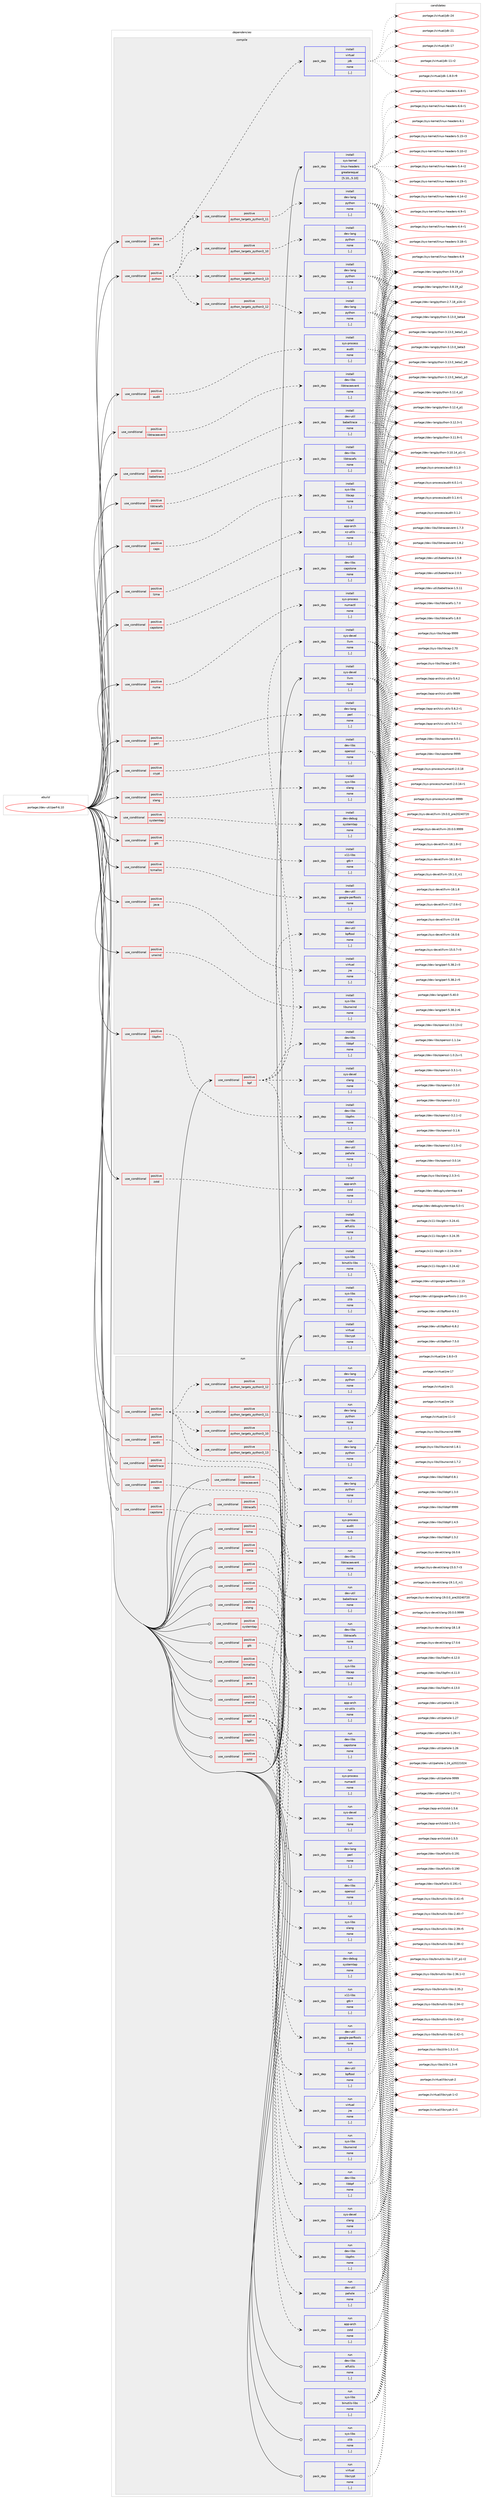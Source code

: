 digraph prolog {

# *************
# Graph options
# *************

newrank=true;
concentrate=true;
compound=true;
graph [rankdir=LR,fontname=Helvetica,fontsize=10,ranksep=1.5];#, ranksep=2.5, nodesep=0.2];
edge  [arrowhead=vee];
node  [fontname=Helvetica,fontsize=10];

# **********
# The ebuild
# **********

subgraph cluster_leftcol {
color=gray;
label=<<i>ebuild</i>>;
id [label="portage://dev-util/perf-6.10", color=red, width=4, href="../dev-util/perf-6.10.svg"];
}

# ****************
# The dependencies
# ****************

subgraph cluster_midcol {
color=gray;
label=<<i>dependencies</i>>;
subgraph cluster_compile {
fillcolor="#eeeeee";
style=filled;
label=<<i>compile</i>>;
subgraph cond61247 {
dependency217738 [label=<<TABLE BORDER="0" CELLBORDER="1" CELLSPACING="0" CELLPADDING="4"><TR><TD ROWSPAN="3" CELLPADDING="10">use_conditional</TD></TR><TR><TD>positive</TD></TR><TR><TD>audit</TD></TR></TABLE>>, shape=none, color=red];
subgraph pack155050 {
dependency217739 [label=<<TABLE BORDER="0" CELLBORDER="1" CELLSPACING="0" CELLPADDING="4" WIDTH="220"><TR><TD ROWSPAN="6" CELLPADDING="30">pack_dep</TD></TR><TR><TD WIDTH="110">install</TD></TR><TR><TD>sys-process</TD></TR><TR><TD>audit</TD></TR><TR><TD>none</TD></TR><TR><TD>[,,]</TD></TR></TABLE>>, shape=none, color=blue];
}
dependency217738:e -> dependency217739:w [weight=20,style="dashed",arrowhead="vee"];
}
id:e -> dependency217738:w [weight=20,style="solid",arrowhead="vee"];
subgraph cond61248 {
dependency217740 [label=<<TABLE BORDER="0" CELLBORDER="1" CELLSPACING="0" CELLPADDING="4"><TR><TD ROWSPAN="3" CELLPADDING="10">use_conditional</TD></TR><TR><TD>positive</TD></TR><TR><TD>babeltrace</TD></TR></TABLE>>, shape=none, color=red];
subgraph pack155051 {
dependency217741 [label=<<TABLE BORDER="0" CELLBORDER="1" CELLSPACING="0" CELLPADDING="4" WIDTH="220"><TR><TD ROWSPAN="6" CELLPADDING="30">pack_dep</TD></TR><TR><TD WIDTH="110">install</TD></TR><TR><TD>dev-util</TD></TR><TR><TD>babeltrace</TD></TR><TR><TD>none</TD></TR><TR><TD>[,,]</TD></TR></TABLE>>, shape=none, color=blue];
}
dependency217740:e -> dependency217741:w [weight=20,style="dashed",arrowhead="vee"];
}
id:e -> dependency217740:w [weight=20,style="solid",arrowhead="vee"];
subgraph cond61249 {
dependency217742 [label=<<TABLE BORDER="0" CELLBORDER="1" CELLSPACING="0" CELLPADDING="4"><TR><TD ROWSPAN="3" CELLPADDING="10">use_conditional</TD></TR><TR><TD>positive</TD></TR><TR><TD>bpf</TD></TR></TABLE>>, shape=none, color=red];
subgraph pack155052 {
dependency217743 [label=<<TABLE BORDER="0" CELLBORDER="1" CELLSPACING="0" CELLPADDING="4" WIDTH="220"><TR><TD ROWSPAN="6" CELLPADDING="30">pack_dep</TD></TR><TR><TD WIDTH="110">install</TD></TR><TR><TD>dev-libs</TD></TR><TR><TD>libbpf</TD></TR><TR><TD>none</TD></TR><TR><TD>[,,]</TD></TR></TABLE>>, shape=none, color=blue];
}
dependency217742:e -> dependency217743:w [weight=20,style="dashed",arrowhead="vee"];
subgraph pack155053 {
dependency217744 [label=<<TABLE BORDER="0" CELLBORDER="1" CELLSPACING="0" CELLPADDING="4" WIDTH="220"><TR><TD ROWSPAN="6" CELLPADDING="30">pack_dep</TD></TR><TR><TD WIDTH="110">install</TD></TR><TR><TD>dev-util</TD></TR><TR><TD>bpftool</TD></TR><TR><TD>none</TD></TR><TR><TD>[,,]</TD></TR></TABLE>>, shape=none, color=blue];
}
dependency217742:e -> dependency217744:w [weight=20,style="dashed",arrowhead="vee"];
subgraph pack155054 {
dependency217745 [label=<<TABLE BORDER="0" CELLBORDER="1" CELLSPACING="0" CELLPADDING="4" WIDTH="220"><TR><TD ROWSPAN="6" CELLPADDING="30">pack_dep</TD></TR><TR><TD WIDTH="110">install</TD></TR><TR><TD>dev-util</TD></TR><TR><TD>pahole</TD></TR><TR><TD>none</TD></TR><TR><TD>[,,]</TD></TR></TABLE>>, shape=none, color=blue];
}
dependency217742:e -> dependency217745:w [weight=20,style="dashed",arrowhead="vee"];
subgraph pack155055 {
dependency217746 [label=<<TABLE BORDER="0" CELLBORDER="1" CELLSPACING="0" CELLPADDING="4" WIDTH="220"><TR><TD ROWSPAN="6" CELLPADDING="30">pack_dep</TD></TR><TR><TD WIDTH="110">install</TD></TR><TR><TD>sys-devel</TD></TR><TR><TD>clang</TD></TR><TR><TD>none</TD></TR><TR><TD>[,,]</TD></TR></TABLE>>, shape=none, color=blue];
}
dependency217742:e -> dependency217746:w [weight=20,style="dashed",arrowhead="vee"];
subgraph pack155056 {
dependency217747 [label=<<TABLE BORDER="0" CELLBORDER="1" CELLSPACING="0" CELLPADDING="4" WIDTH="220"><TR><TD ROWSPAN="6" CELLPADDING="30">pack_dep</TD></TR><TR><TD WIDTH="110">install</TD></TR><TR><TD>sys-devel</TD></TR><TR><TD>llvm</TD></TR><TR><TD>none</TD></TR><TR><TD>[,,]</TD></TR></TABLE>>, shape=none, color=blue];
}
dependency217742:e -> dependency217747:w [weight=20,style="dashed",arrowhead="vee"];
}
id:e -> dependency217742:w [weight=20,style="solid",arrowhead="vee"];
subgraph cond61250 {
dependency217748 [label=<<TABLE BORDER="0" CELLBORDER="1" CELLSPACING="0" CELLPADDING="4"><TR><TD ROWSPAN="3" CELLPADDING="10">use_conditional</TD></TR><TR><TD>positive</TD></TR><TR><TD>caps</TD></TR></TABLE>>, shape=none, color=red];
subgraph pack155057 {
dependency217749 [label=<<TABLE BORDER="0" CELLBORDER="1" CELLSPACING="0" CELLPADDING="4" WIDTH="220"><TR><TD ROWSPAN="6" CELLPADDING="30">pack_dep</TD></TR><TR><TD WIDTH="110">install</TD></TR><TR><TD>sys-libs</TD></TR><TR><TD>libcap</TD></TR><TR><TD>none</TD></TR><TR><TD>[,,]</TD></TR></TABLE>>, shape=none, color=blue];
}
dependency217748:e -> dependency217749:w [weight=20,style="dashed",arrowhead="vee"];
}
id:e -> dependency217748:w [weight=20,style="solid",arrowhead="vee"];
subgraph cond61251 {
dependency217750 [label=<<TABLE BORDER="0" CELLBORDER="1" CELLSPACING="0" CELLPADDING="4"><TR><TD ROWSPAN="3" CELLPADDING="10">use_conditional</TD></TR><TR><TD>positive</TD></TR><TR><TD>capstone</TD></TR></TABLE>>, shape=none, color=red];
subgraph pack155058 {
dependency217751 [label=<<TABLE BORDER="0" CELLBORDER="1" CELLSPACING="0" CELLPADDING="4" WIDTH="220"><TR><TD ROWSPAN="6" CELLPADDING="30">pack_dep</TD></TR><TR><TD WIDTH="110">install</TD></TR><TR><TD>dev-libs</TD></TR><TR><TD>capstone</TD></TR><TR><TD>none</TD></TR><TR><TD>[,,]</TD></TR></TABLE>>, shape=none, color=blue];
}
dependency217750:e -> dependency217751:w [weight=20,style="dashed",arrowhead="vee"];
}
id:e -> dependency217750:w [weight=20,style="solid",arrowhead="vee"];
subgraph cond61252 {
dependency217752 [label=<<TABLE BORDER="0" CELLBORDER="1" CELLSPACING="0" CELLPADDING="4"><TR><TD ROWSPAN="3" CELLPADDING="10">use_conditional</TD></TR><TR><TD>positive</TD></TR><TR><TD>crypt</TD></TR></TABLE>>, shape=none, color=red];
subgraph pack155059 {
dependency217753 [label=<<TABLE BORDER="0" CELLBORDER="1" CELLSPACING="0" CELLPADDING="4" WIDTH="220"><TR><TD ROWSPAN="6" CELLPADDING="30">pack_dep</TD></TR><TR><TD WIDTH="110">install</TD></TR><TR><TD>dev-libs</TD></TR><TR><TD>openssl</TD></TR><TR><TD>none</TD></TR><TR><TD>[,,]</TD></TR></TABLE>>, shape=none, color=blue];
}
dependency217752:e -> dependency217753:w [weight=20,style="dashed",arrowhead="vee"];
}
id:e -> dependency217752:w [weight=20,style="solid",arrowhead="vee"];
subgraph cond61253 {
dependency217754 [label=<<TABLE BORDER="0" CELLBORDER="1" CELLSPACING="0" CELLPADDING="4"><TR><TD ROWSPAN="3" CELLPADDING="10">use_conditional</TD></TR><TR><TD>positive</TD></TR><TR><TD>gtk</TD></TR></TABLE>>, shape=none, color=red];
subgraph pack155060 {
dependency217755 [label=<<TABLE BORDER="0" CELLBORDER="1" CELLSPACING="0" CELLPADDING="4" WIDTH="220"><TR><TD ROWSPAN="6" CELLPADDING="30">pack_dep</TD></TR><TR><TD WIDTH="110">install</TD></TR><TR><TD>x11-libs</TD></TR><TR><TD>gtk+</TD></TR><TR><TD>none</TD></TR><TR><TD>[,,]</TD></TR></TABLE>>, shape=none, color=blue];
}
dependency217754:e -> dependency217755:w [weight=20,style="dashed",arrowhead="vee"];
}
id:e -> dependency217754:w [weight=20,style="solid",arrowhead="vee"];
subgraph cond61254 {
dependency217756 [label=<<TABLE BORDER="0" CELLBORDER="1" CELLSPACING="0" CELLPADDING="4"><TR><TD ROWSPAN="3" CELLPADDING="10">use_conditional</TD></TR><TR><TD>positive</TD></TR><TR><TD>java</TD></TR></TABLE>>, shape=none, color=red];
subgraph pack155061 {
dependency217757 [label=<<TABLE BORDER="0" CELLBORDER="1" CELLSPACING="0" CELLPADDING="4" WIDTH="220"><TR><TD ROWSPAN="6" CELLPADDING="30">pack_dep</TD></TR><TR><TD WIDTH="110">install</TD></TR><TR><TD>virtual</TD></TR><TR><TD>jdk</TD></TR><TR><TD>none</TD></TR><TR><TD>[,,]</TD></TR></TABLE>>, shape=none, color=blue];
}
dependency217756:e -> dependency217757:w [weight=20,style="dashed",arrowhead="vee"];
}
id:e -> dependency217756:w [weight=20,style="solid",arrowhead="vee"];
subgraph cond61255 {
dependency217758 [label=<<TABLE BORDER="0" CELLBORDER="1" CELLSPACING="0" CELLPADDING="4"><TR><TD ROWSPAN="3" CELLPADDING="10">use_conditional</TD></TR><TR><TD>positive</TD></TR><TR><TD>java</TD></TR></TABLE>>, shape=none, color=red];
subgraph pack155062 {
dependency217759 [label=<<TABLE BORDER="0" CELLBORDER="1" CELLSPACING="0" CELLPADDING="4" WIDTH="220"><TR><TD ROWSPAN="6" CELLPADDING="30">pack_dep</TD></TR><TR><TD WIDTH="110">install</TD></TR><TR><TD>virtual</TD></TR><TR><TD>jre</TD></TR><TR><TD>none</TD></TR><TR><TD>[,,]</TD></TR></TABLE>>, shape=none, color=blue];
}
dependency217758:e -> dependency217759:w [weight=20,style="dashed",arrowhead="vee"];
}
id:e -> dependency217758:w [weight=20,style="solid",arrowhead="vee"];
subgraph cond61256 {
dependency217760 [label=<<TABLE BORDER="0" CELLBORDER="1" CELLSPACING="0" CELLPADDING="4"><TR><TD ROWSPAN="3" CELLPADDING="10">use_conditional</TD></TR><TR><TD>positive</TD></TR><TR><TD>libpfm</TD></TR></TABLE>>, shape=none, color=red];
subgraph pack155063 {
dependency217761 [label=<<TABLE BORDER="0" CELLBORDER="1" CELLSPACING="0" CELLPADDING="4" WIDTH="220"><TR><TD ROWSPAN="6" CELLPADDING="30">pack_dep</TD></TR><TR><TD WIDTH="110">install</TD></TR><TR><TD>dev-libs</TD></TR><TR><TD>libpfm</TD></TR><TR><TD>none</TD></TR><TR><TD>[,,]</TD></TR></TABLE>>, shape=none, color=blue];
}
dependency217760:e -> dependency217761:w [weight=20,style="dashed",arrowhead="vee"];
}
id:e -> dependency217760:w [weight=20,style="solid",arrowhead="vee"];
subgraph cond61257 {
dependency217762 [label=<<TABLE BORDER="0" CELLBORDER="1" CELLSPACING="0" CELLPADDING="4"><TR><TD ROWSPAN="3" CELLPADDING="10">use_conditional</TD></TR><TR><TD>positive</TD></TR><TR><TD>libtraceevent</TD></TR></TABLE>>, shape=none, color=red];
subgraph pack155064 {
dependency217763 [label=<<TABLE BORDER="0" CELLBORDER="1" CELLSPACING="0" CELLPADDING="4" WIDTH="220"><TR><TD ROWSPAN="6" CELLPADDING="30">pack_dep</TD></TR><TR><TD WIDTH="110">install</TD></TR><TR><TD>dev-libs</TD></TR><TR><TD>libtraceevent</TD></TR><TR><TD>none</TD></TR><TR><TD>[,,]</TD></TR></TABLE>>, shape=none, color=blue];
}
dependency217762:e -> dependency217763:w [weight=20,style="dashed",arrowhead="vee"];
}
id:e -> dependency217762:w [weight=20,style="solid",arrowhead="vee"];
subgraph cond61258 {
dependency217764 [label=<<TABLE BORDER="0" CELLBORDER="1" CELLSPACING="0" CELLPADDING="4"><TR><TD ROWSPAN="3" CELLPADDING="10">use_conditional</TD></TR><TR><TD>positive</TD></TR><TR><TD>libtracefs</TD></TR></TABLE>>, shape=none, color=red];
subgraph pack155065 {
dependency217765 [label=<<TABLE BORDER="0" CELLBORDER="1" CELLSPACING="0" CELLPADDING="4" WIDTH="220"><TR><TD ROWSPAN="6" CELLPADDING="30">pack_dep</TD></TR><TR><TD WIDTH="110">install</TD></TR><TR><TD>dev-libs</TD></TR><TR><TD>libtracefs</TD></TR><TR><TD>none</TD></TR><TR><TD>[,,]</TD></TR></TABLE>>, shape=none, color=blue];
}
dependency217764:e -> dependency217765:w [weight=20,style="dashed",arrowhead="vee"];
}
id:e -> dependency217764:w [weight=20,style="solid",arrowhead="vee"];
subgraph cond61259 {
dependency217766 [label=<<TABLE BORDER="0" CELLBORDER="1" CELLSPACING="0" CELLPADDING="4"><TR><TD ROWSPAN="3" CELLPADDING="10">use_conditional</TD></TR><TR><TD>positive</TD></TR><TR><TD>lzma</TD></TR></TABLE>>, shape=none, color=red];
subgraph pack155066 {
dependency217767 [label=<<TABLE BORDER="0" CELLBORDER="1" CELLSPACING="0" CELLPADDING="4" WIDTH="220"><TR><TD ROWSPAN="6" CELLPADDING="30">pack_dep</TD></TR><TR><TD WIDTH="110">install</TD></TR><TR><TD>app-arch</TD></TR><TR><TD>xz-utils</TD></TR><TR><TD>none</TD></TR><TR><TD>[,,]</TD></TR></TABLE>>, shape=none, color=blue];
}
dependency217766:e -> dependency217767:w [weight=20,style="dashed",arrowhead="vee"];
}
id:e -> dependency217766:w [weight=20,style="solid",arrowhead="vee"];
subgraph cond61260 {
dependency217768 [label=<<TABLE BORDER="0" CELLBORDER="1" CELLSPACING="0" CELLPADDING="4"><TR><TD ROWSPAN="3" CELLPADDING="10">use_conditional</TD></TR><TR><TD>positive</TD></TR><TR><TD>numa</TD></TR></TABLE>>, shape=none, color=red];
subgraph pack155067 {
dependency217769 [label=<<TABLE BORDER="0" CELLBORDER="1" CELLSPACING="0" CELLPADDING="4" WIDTH="220"><TR><TD ROWSPAN="6" CELLPADDING="30">pack_dep</TD></TR><TR><TD WIDTH="110">install</TD></TR><TR><TD>sys-process</TD></TR><TR><TD>numactl</TD></TR><TR><TD>none</TD></TR><TR><TD>[,,]</TD></TR></TABLE>>, shape=none, color=blue];
}
dependency217768:e -> dependency217769:w [weight=20,style="dashed",arrowhead="vee"];
}
id:e -> dependency217768:w [weight=20,style="solid",arrowhead="vee"];
subgraph cond61261 {
dependency217770 [label=<<TABLE BORDER="0" CELLBORDER="1" CELLSPACING="0" CELLPADDING="4"><TR><TD ROWSPAN="3" CELLPADDING="10">use_conditional</TD></TR><TR><TD>positive</TD></TR><TR><TD>perl</TD></TR></TABLE>>, shape=none, color=red];
subgraph pack155068 {
dependency217771 [label=<<TABLE BORDER="0" CELLBORDER="1" CELLSPACING="0" CELLPADDING="4" WIDTH="220"><TR><TD ROWSPAN="6" CELLPADDING="30">pack_dep</TD></TR><TR><TD WIDTH="110">install</TD></TR><TR><TD>dev-lang</TD></TR><TR><TD>perl</TD></TR><TR><TD>none</TD></TR><TR><TD>[,,]</TD></TR></TABLE>>, shape=none, color=blue];
}
dependency217770:e -> dependency217771:w [weight=20,style="dashed",arrowhead="vee"];
}
id:e -> dependency217770:w [weight=20,style="solid",arrowhead="vee"];
subgraph cond61262 {
dependency217772 [label=<<TABLE BORDER="0" CELLBORDER="1" CELLSPACING="0" CELLPADDING="4"><TR><TD ROWSPAN="3" CELLPADDING="10">use_conditional</TD></TR><TR><TD>positive</TD></TR><TR><TD>python</TD></TR></TABLE>>, shape=none, color=red];
subgraph cond61263 {
dependency217773 [label=<<TABLE BORDER="0" CELLBORDER="1" CELLSPACING="0" CELLPADDING="4"><TR><TD ROWSPAN="3" CELLPADDING="10">use_conditional</TD></TR><TR><TD>positive</TD></TR><TR><TD>python_targets_python3_10</TD></TR></TABLE>>, shape=none, color=red];
subgraph pack155069 {
dependency217774 [label=<<TABLE BORDER="0" CELLBORDER="1" CELLSPACING="0" CELLPADDING="4" WIDTH="220"><TR><TD ROWSPAN="6" CELLPADDING="30">pack_dep</TD></TR><TR><TD WIDTH="110">install</TD></TR><TR><TD>dev-lang</TD></TR><TR><TD>python</TD></TR><TR><TD>none</TD></TR><TR><TD>[,,]</TD></TR></TABLE>>, shape=none, color=blue];
}
dependency217773:e -> dependency217774:w [weight=20,style="dashed",arrowhead="vee"];
}
dependency217772:e -> dependency217773:w [weight=20,style="dashed",arrowhead="vee"];
subgraph cond61264 {
dependency217775 [label=<<TABLE BORDER="0" CELLBORDER="1" CELLSPACING="0" CELLPADDING="4"><TR><TD ROWSPAN="3" CELLPADDING="10">use_conditional</TD></TR><TR><TD>positive</TD></TR><TR><TD>python_targets_python3_11</TD></TR></TABLE>>, shape=none, color=red];
subgraph pack155070 {
dependency217776 [label=<<TABLE BORDER="0" CELLBORDER="1" CELLSPACING="0" CELLPADDING="4" WIDTH="220"><TR><TD ROWSPAN="6" CELLPADDING="30">pack_dep</TD></TR><TR><TD WIDTH="110">install</TD></TR><TR><TD>dev-lang</TD></TR><TR><TD>python</TD></TR><TR><TD>none</TD></TR><TR><TD>[,,]</TD></TR></TABLE>>, shape=none, color=blue];
}
dependency217775:e -> dependency217776:w [weight=20,style="dashed",arrowhead="vee"];
}
dependency217772:e -> dependency217775:w [weight=20,style="dashed",arrowhead="vee"];
subgraph cond61265 {
dependency217777 [label=<<TABLE BORDER="0" CELLBORDER="1" CELLSPACING="0" CELLPADDING="4"><TR><TD ROWSPAN="3" CELLPADDING="10">use_conditional</TD></TR><TR><TD>positive</TD></TR><TR><TD>python_targets_python3_12</TD></TR></TABLE>>, shape=none, color=red];
subgraph pack155071 {
dependency217778 [label=<<TABLE BORDER="0" CELLBORDER="1" CELLSPACING="0" CELLPADDING="4" WIDTH="220"><TR><TD ROWSPAN="6" CELLPADDING="30">pack_dep</TD></TR><TR><TD WIDTH="110">install</TD></TR><TR><TD>dev-lang</TD></TR><TR><TD>python</TD></TR><TR><TD>none</TD></TR><TR><TD>[,,]</TD></TR></TABLE>>, shape=none, color=blue];
}
dependency217777:e -> dependency217778:w [weight=20,style="dashed",arrowhead="vee"];
}
dependency217772:e -> dependency217777:w [weight=20,style="dashed",arrowhead="vee"];
subgraph cond61266 {
dependency217779 [label=<<TABLE BORDER="0" CELLBORDER="1" CELLSPACING="0" CELLPADDING="4"><TR><TD ROWSPAN="3" CELLPADDING="10">use_conditional</TD></TR><TR><TD>positive</TD></TR><TR><TD>python_targets_python3_13</TD></TR></TABLE>>, shape=none, color=red];
subgraph pack155072 {
dependency217780 [label=<<TABLE BORDER="0" CELLBORDER="1" CELLSPACING="0" CELLPADDING="4" WIDTH="220"><TR><TD ROWSPAN="6" CELLPADDING="30">pack_dep</TD></TR><TR><TD WIDTH="110">install</TD></TR><TR><TD>dev-lang</TD></TR><TR><TD>python</TD></TR><TR><TD>none</TD></TR><TR><TD>[,,]</TD></TR></TABLE>>, shape=none, color=blue];
}
dependency217779:e -> dependency217780:w [weight=20,style="dashed",arrowhead="vee"];
}
dependency217772:e -> dependency217779:w [weight=20,style="dashed",arrowhead="vee"];
}
id:e -> dependency217772:w [weight=20,style="solid",arrowhead="vee"];
subgraph cond61267 {
dependency217781 [label=<<TABLE BORDER="0" CELLBORDER="1" CELLSPACING="0" CELLPADDING="4"><TR><TD ROWSPAN="3" CELLPADDING="10">use_conditional</TD></TR><TR><TD>positive</TD></TR><TR><TD>slang</TD></TR></TABLE>>, shape=none, color=red];
subgraph pack155073 {
dependency217782 [label=<<TABLE BORDER="0" CELLBORDER="1" CELLSPACING="0" CELLPADDING="4" WIDTH="220"><TR><TD ROWSPAN="6" CELLPADDING="30">pack_dep</TD></TR><TR><TD WIDTH="110">install</TD></TR><TR><TD>sys-libs</TD></TR><TR><TD>slang</TD></TR><TR><TD>none</TD></TR><TR><TD>[,,]</TD></TR></TABLE>>, shape=none, color=blue];
}
dependency217781:e -> dependency217782:w [weight=20,style="dashed",arrowhead="vee"];
}
id:e -> dependency217781:w [weight=20,style="solid",arrowhead="vee"];
subgraph cond61268 {
dependency217783 [label=<<TABLE BORDER="0" CELLBORDER="1" CELLSPACING="0" CELLPADDING="4"><TR><TD ROWSPAN="3" CELLPADDING="10">use_conditional</TD></TR><TR><TD>positive</TD></TR><TR><TD>systemtap</TD></TR></TABLE>>, shape=none, color=red];
subgraph pack155074 {
dependency217784 [label=<<TABLE BORDER="0" CELLBORDER="1" CELLSPACING="0" CELLPADDING="4" WIDTH="220"><TR><TD ROWSPAN="6" CELLPADDING="30">pack_dep</TD></TR><TR><TD WIDTH="110">install</TD></TR><TR><TD>dev-debug</TD></TR><TR><TD>systemtap</TD></TR><TR><TD>none</TD></TR><TR><TD>[,,]</TD></TR></TABLE>>, shape=none, color=blue];
}
dependency217783:e -> dependency217784:w [weight=20,style="dashed",arrowhead="vee"];
}
id:e -> dependency217783:w [weight=20,style="solid",arrowhead="vee"];
subgraph cond61269 {
dependency217785 [label=<<TABLE BORDER="0" CELLBORDER="1" CELLSPACING="0" CELLPADDING="4"><TR><TD ROWSPAN="3" CELLPADDING="10">use_conditional</TD></TR><TR><TD>positive</TD></TR><TR><TD>tcmalloc</TD></TR></TABLE>>, shape=none, color=red];
subgraph pack155075 {
dependency217786 [label=<<TABLE BORDER="0" CELLBORDER="1" CELLSPACING="0" CELLPADDING="4" WIDTH="220"><TR><TD ROWSPAN="6" CELLPADDING="30">pack_dep</TD></TR><TR><TD WIDTH="110">install</TD></TR><TR><TD>dev-util</TD></TR><TR><TD>google-perftools</TD></TR><TR><TD>none</TD></TR><TR><TD>[,,]</TD></TR></TABLE>>, shape=none, color=blue];
}
dependency217785:e -> dependency217786:w [weight=20,style="dashed",arrowhead="vee"];
}
id:e -> dependency217785:w [weight=20,style="solid",arrowhead="vee"];
subgraph cond61270 {
dependency217787 [label=<<TABLE BORDER="0" CELLBORDER="1" CELLSPACING="0" CELLPADDING="4"><TR><TD ROWSPAN="3" CELLPADDING="10">use_conditional</TD></TR><TR><TD>positive</TD></TR><TR><TD>unwind</TD></TR></TABLE>>, shape=none, color=red];
subgraph pack155076 {
dependency217788 [label=<<TABLE BORDER="0" CELLBORDER="1" CELLSPACING="0" CELLPADDING="4" WIDTH="220"><TR><TD ROWSPAN="6" CELLPADDING="30">pack_dep</TD></TR><TR><TD WIDTH="110">install</TD></TR><TR><TD>sys-libs</TD></TR><TR><TD>libunwind</TD></TR><TR><TD>none</TD></TR><TR><TD>[,,]</TD></TR></TABLE>>, shape=none, color=blue];
}
dependency217787:e -> dependency217788:w [weight=20,style="dashed",arrowhead="vee"];
}
id:e -> dependency217787:w [weight=20,style="solid",arrowhead="vee"];
subgraph cond61271 {
dependency217789 [label=<<TABLE BORDER="0" CELLBORDER="1" CELLSPACING="0" CELLPADDING="4"><TR><TD ROWSPAN="3" CELLPADDING="10">use_conditional</TD></TR><TR><TD>positive</TD></TR><TR><TD>zstd</TD></TR></TABLE>>, shape=none, color=red];
subgraph pack155077 {
dependency217790 [label=<<TABLE BORDER="0" CELLBORDER="1" CELLSPACING="0" CELLPADDING="4" WIDTH="220"><TR><TD ROWSPAN="6" CELLPADDING="30">pack_dep</TD></TR><TR><TD WIDTH="110">install</TD></TR><TR><TD>app-arch</TD></TR><TR><TD>zstd</TD></TR><TR><TD>none</TD></TR><TR><TD>[,,]</TD></TR></TABLE>>, shape=none, color=blue];
}
dependency217789:e -> dependency217790:w [weight=20,style="dashed",arrowhead="vee"];
}
id:e -> dependency217789:w [weight=20,style="solid",arrowhead="vee"];
subgraph pack155078 {
dependency217791 [label=<<TABLE BORDER="0" CELLBORDER="1" CELLSPACING="0" CELLPADDING="4" WIDTH="220"><TR><TD ROWSPAN="6" CELLPADDING="30">pack_dep</TD></TR><TR><TD WIDTH="110">install</TD></TR><TR><TD>dev-libs</TD></TR><TR><TD>elfutils</TD></TR><TR><TD>none</TD></TR><TR><TD>[,,]</TD></TR></TABLE>>, shape=none, color=blue];
}
id:e -> dependency217791:w [weight=20,style="solid",arrowhead="vee"];
subgraph pack155079 {
dependency217792 [label=<<TABLE BORDER="0" CELLBORDER="1" CELLSPACING="0" CELLPADDING="4" WIDTH="220"><TR><TD ROWSPAN="6" CELLPADDING="30">pack_dep</TD></TR><TR><TD WIDTH="110">install</TD></TR><TR><TD>sys-kernel</TD></TR><TR><TD>linux-headers</TD></TR><TR><TD>greaterequal</TD></TR><TR><TD>[5.10,,,5.10]</TD></TR></TABLE>>, shape=none, color=blue];
}
id:e -> dependency217792:w [weight=20,style="solid",arrowhead="vee"];
subgraph pack155080 {
dependency217793 [label=<<TABLE BORDER="0" CELLBORDER="1" CELLSPACING="0" CELLPADDING="4" WIDTH="220"><TR><TD ROWSPAN="6" CELLPADDING="30">pack_dep</TD></TR><TR><TD WIDTH="110">install</TD></TR><TR><TD>sys-libs</TD></TR><TR><TD>binutils-libs</TD></TR><TR><TD>none</TD></TR><TR><TD>[,,]</TD></TR></TABLE>>, shape=none, color=blue];
}
id:e -> dependency217793:w [weight=20,style="solid",arrowhead="vee"];
subgraph pack155081 {
dependency217794 [label=<<TABLE BORDER="0" CELLBORDER="1" CELLSPACING="0" CELLPADDING="4" WIDTH="220"><TR><TD ROWSPAN="6" CELLPADDING="30">pack_dep</TD></TR><TR><TD WIDTH="110">install</TD></TR><TR><TD>sys-libs</TD></TR><TR><TD>zlib</TD></TR><TR><TD>none</TD></TR><TR><TD>[,,]</TD></TR></TABLE>>, shape=none, color=blue];
}
id:e -> dependency217794:w [weight=20,style="solid",arrowhead="vee"];
subgraph pack155082 {
dependency217795 [label=<<TABLE BORDER="0" CELLBORDER="1" CELLSPACING="0" CELLPADDING="4" WIDTH="220"><TR><TD ROWSPAN="6" CELLPADDING="30">pack_dep</TD></TR><TR><TD WIDTH="110">install</TD></TR><TR><TD>virtual</TD></TR><TR><TD>libcrypt</TD></TR><TR><TD>none</TD></TR><TR><TD>[,,]</TD></TR></TABLE>>, shape=none, color=blue];
}
id:e -> dependency217795:w [weight=20,style="solid",arrowhead="vee"];
subgraph pack155083 {
dependency217796 [label=<<TABLE BORDER="0" CELLBORDER="1" CELLSPACING="0" CELLPADDING="4" WIDTH="220"><TR><TD ROWSPAN="6" CELLPADDING="30">pack_dep</TD></TR><TR><TD WIDTH="110">install</TD></TR><TR><TD>sys-devel</TD></TR><TR><TD>llvm</TD></TR><TR><TD>none</TD></TR><TR><TD>[,,]</TD></TR></TABLE>>, shape=none, color=blue];
}
id:e -> dependency217796:w [weight=20,style="solid",arrowhead="vee"];
}
subgraph cluster_compileandrun {
fillcolor="#eeeeee";
style=filled;
label=<<i>compile and run</i>>;
}
subgraph cluster_run {
fillcolor="#eeeeee";
style=filled;
label=<<i>run</i>>;
subgraph cond61272 {
dependency217797 [label=<<TABLE BORDER="0" CELLBORDER="1" CELLSPACING="0" CELLPADDING="4"><TR><TD ROWSPAN="3" CELLPADDING="10">use_conditional</TD></TR><TR><TD>positive</TD></TR><TR><TD>audit</TD></TR></TABLE>>, shape=none, color=red];
subgraph pack155084 {
dependency217798 [label=<<TABLE BORDER="0" CELLBORDER="1" CELLSPACING="0" CELLPADDING="4" WIDTH="220"><TR><TD ROWSPAN="6" CELLPADDING="30">pack_dep</TD></TR><TR><TD WIDTH="110">run</TD></TR><TR><TD>sys-process</TD></TR><TR><TD>audit</TD></TR><TR><TD>none</TD></TR><TR><TD>[,,]</TD></TR></TABLE>>, shape=none, color=blue];
}
dependency217797:e -> dependency217798:w [weight=20,style="dashed",arrowhead="vee"];
}
id:e -> dependency217797:w [weight=20,style="solid",arrowhead="odot"];
subgraph cond61273 {
dependency217799 [label=<<TABLE BORDER="0" CELLBORDER="1" CELLSPACING="0" CELLPADDING="4"><TR><TD ROWSPAN="3" CELLPADDING="10">use_conditional</TD></TR><TR><TD>positive</TD></TR><TR><TD>babeltrace</TD></TR></TABLE>>, shape=none, color=red];
subgraph pack155085 {
dependency217800 [label=<<TABLE BORDER="0" CELLBORDER="1" CELLSPACING="0" CELLPADDING="4" WIDTH="220"><TR><TD ROWSPAN="6" CELLPADDING="30">pack_dep</TD></TR><TR><TD WIDTH="110">run</TD></TR><TR><TD>dev-util</TD></TR><TR><TD>babeltrace</TD></TR><TR><TD>none</TD></TR><TR><TD>[,,]</TD></TR></TABLE>>, shape=none, color=blue];
}
dependency217799:e -> dependency217800:w [weight=20,style="dashed",arrowhead="vee"];
}
id:e -> dependency217799:w [weight=20,style="solid",arrowhead="odot"];
subgraph cond61274 {
dependency217801 [label=<<TABLE BORDER="0" CELLBORDER="1" CELLSPACING="0" CELLPADDING="4"><TR><TD ROWSPAN="3" CELLPADDING="10">use_conditional</TD></TR><TR><TD>positive</TD></TR><TR><TD>bpf</TD></TR></TABLE>>, shape=none, color=red];
subgraph pack155086 {
dependency217802 [label=<<TABLE BORDER="0" CELLBORDER="1" CELLSPACING="0" CELLPADDING="4" WIDTH="220"><TR><TD ROWSPAN="6" CELLPADDING="30">pack_dep</TD></TR><TR><TD WIDTH="110">run</TD></TR><TR><TD>dev-libs</TD></TR><TR><TD>libbpf</TD></TR><TR><TD>none</TD></TR><TR><TD>[,,]</TD></TR></TABLE>>, shape=none, color=blue];
}
dependency217801:e -> dependency217802:w [weight=20,style="dashed",arrowhead="vee"];
subgraph pack155087 {
dependency217803 [label=<<TABLE BORDER="0" CELLBORDER="1" CELLSPACING="0" CELLPADDING="4" WIDTH="220"><TR><TD ROWSPAN="6" CELLPADDING="30">pack_dep</TD></TR><TR><TD WIDTH="110">run</TD></TR><TR><TD>dev-util</TD></TR><TR><TD>bpftool</TD></TR><TR><TD>none</TD></TR><TR><TD>[,,]</TD></TR></TABLE>>, shape=none, color=blue];
}
dependency217801:e -> dependency217803:w [weight=20,style="dashed",arrowhead="vee"];
subgraph pack155088 {
dependency217804 [label=<<TABLE BORDER="0" CELLBORDER="1" CELLSPACING="0" CELLPADDING="4" WIDTH="220"><TR><TD ROWSPAN="6" CELLPADDING="30">pack_dep</TD></TR><TR><TD WIDTH="110">run</TD></TR><TR><TD>dev-util</TD></TR><TR><TD>pahole</TD></TR><TR><TD>none</TD></TR><TR><TD>[,,]</TD></TR></TABLE>>, shape=none, color=blue];
}
dependency217801:e -> dependency217804:w [weight=20,style="dashed",arrowhead="vee"];
subgraph pack155089 {
dependency217805 [label=<<TABLE BORDER="0" CELLBORDER="1" CELLSPACING="0" CELLPADDING="4" WIDTH="220"><TR><TD ROWSPAN="6" CELLPADDING="30">pack_dep</TD></TR><TR><TD WIDTH="110">run</TD></TR><TR><TD>sys-devel</TD></TR><TR><TD>clang</TD></TR><TR><TD>none</TD></TR><TR><TD>[,,]</TD></TR></TABLE>>, shape=none, color=blue];
}
dependency217801:e -> dependency217805:w [weight=20,style="dashed",arrowhead="vee"];
subgraph pack155090 {
dependency217806 [label=<<TABLE BORDER="0" CELLBORDER="1" CELLSPACING="0" CELLPADDING="4" WIDTH="220"><TR><TD ROWSPAN="6" CELLPADDING="30">pack_dep</TD></TR><TR><TD WIDTH="110">run</TD></TR><TR><TD>sys-devel</TD></TR><TR><TD>llvm</TD></TR><TR><TD>none</TD></TR><TR><TD>[,,]</TD></TR></TABLE>>, shape=none, color=blue];
}
dependency217801:e -> dependency217806:w [weight=20,style="dashed",arrowhead="vee"];
}
id:e -> dependency217801:w [weight=20,style="solid",arrowhead="odot"];
subgraph cond61275 {
dependency217807 [label=<<TABLE BORDER="0" CELLBORDER="1" CELLSPACING="0" CELLPADDING="4"><TR><TD ROWSPAN="3" CELLPADDING="10">use_conditional</TD></TR><TR><TD>positive</TD></TR><TR><TD>caps</TD></TR></TABLE>>, shape=none, color=red];
subgraph pack155091 {
dependency217808 [label=<<TABLE BORDER="0" CELLBORDER="1" CELLSPACING="0" CELLPADDING="4" WIDTH="220"><TR><TD ROWSPAN="6" CELLPADDING="30">pack_dep</TD></TR><TR><TD WIDTH="110">run</TD></TR><TR><TD>sys-libs</TD></TR><TR><TD>libcap</TD></TR><TR><TD>none</TD></TR><TR><TD>[,,]</TD></TR></TABLE>>, shape=none, color=blue];
}
dependency217807:e -> dependency217808:w [weight=20,style="dashed",arrowhead="vee"];
}
id:e -> dependency217807:w [weight=20,style="solid",arrowhead="odot"];
subgraph cond61276 {
dependency217809 [label=<<TABLE BORDER="0" CELLBORDER="1" CELLSPACING="0" CELLPADDING="4"><TR><TD ROWSPAN="3" CELLPADDING="10">use_conditional</TD></TR><TR><TD>positive</TD></TR><TR><TD>capstone</TD></TR></TABLE>>, shape=none, color=red];
subgraph pack155092 {
dependency217810 [label=<<TABLE BORDER="0" CELLBORDER="1" CELLSPACING="0" CELLPADDING="4" WIDTH="220"><TR><TD ROWSPAN="6" CELLPADDING="30">pack_dep</TD></TR><TR><TD WIDTH="110">run</TD></TR><TR><TD>dev-libs</TD></TR><TR><TD>capstone</TD></TR><TR><TD>none</TD></TR><TR><TD>[,,]</TD></TR></TABLE>>, shape=none, color=blue];
}
dependency217809:e -> dependency217810:w [weight=20,style="dashed",arrowhead="vee"];
}
id:e -> dependency217809:w [weight=20,style="solid",arrowhead="odot"];
subgraph cond61277 {
dependency217811 [label=<<TABLE BORDER="0" CELLBORDER="1" CELLSPACING="0" CELLPADDING="4"><TR><TD ROWSPAN="3" CELLPADDING="10">use_conditional</TD></TR><TR><TD>positive</TD></TR><TR><TD>crypt</TD></TR></TABLE>>, shape=none, color=red];
subgraph pack155093 {
dependency217812 [label=<<TABLE BORDER="0" CELLBORDER="1" CELLSPACING="0" CELLPADDING="4" WIDTH="220"><TR><TD ROWSPAN="6" CELLPADDING="30">pack_dep</TD></TR><TR><TD WIDTH="110">run</TD></TR><TR><TD>dev-libs</TD></TR><TR><TD>openssl</TD></TR><TR><TD>none</TD></TR><TR><TD>[,,]</TD></TR></TABLE>>, shape=none, color=blue];
}
dependency217811:e -> dependency217812:w [weight=20,style="dashed",arrowhead="vee"];
}
id:e -> dependency217811:w [weight=20,style="solid",arrowhead="odot"];
subgraph cond61278 {
dependency217813 [label=<<TABLE BORDER="0" CELLBORDER="1" CELLSPACING="0" CELLPADDING="4"><TR><TD ROWSPAN="3" CELLPADDING="10">use_conditional</TD></TR><TR><TD>positive</TD></TR><TR><TD>gtk</TD></TR></TABLE>>, shape=none, color=red];
subgraph pack155094 {
dependency217814 [label=<<TABLE BORDER="0" CELLBORDER="1" CELLSPACING="0" CELLPADDING="4" WIDTH="220"><TR><TD ROWSPAN="6" CELLPADDING="30">pack_dep</TD></TR><TR><TD WIDTH="110">run</TD></TR><TR><TD>x11-libs</TD></TR><TR><TD>gtk+</TD></TR><TR><TD>none</TD></TR><TR><TD>[,,]</TD></TR></TABLE>>, shape=none, color=blue];
}
dependency217813:e -> dependency217814:w [weight=20,style="dashed",arrowhead="vee"];
}
id:e -> dependency217813:w [weight=20,style="solid",arrowhead="odot"];
subgraph cond61279 {
dependency217815 [label=<<TABLE BORDER="0" CELLBORDER="1" CELLSPACING="0" CELLPADDING="4"><TR><TD ROWSPAN="3" CELLPADDING="10">use_conditional</TD></TR><TR><TD>positive</TD></TR><TR><TD>java</TD></TR></TABLE>>, shape=none, color=red];
subgraph pack155095 {
dependency217816 [label=<<TABLE BORDER="0" CELLBORDER="1" CELLSPACING="0" CELLPADDING="4" WIDTH="220"><TR><TD ROWSPAN="6" CELLPADDING="30">pack_dep</TD></TR><TR><TD WIDTH="110">run</TD></TR><TR><TD>virtual</TD></TR><TR><TD>jre</TD></TR><TR><TD>none</TD></TR><TR><TD>[,,]</TD></TR></TABLE>>, shape=none, color=blue];
}
dependency217815:e -> dependency217816:w [weight=20,style="dashed",arrowhead="vee"];
}
id:e -> dependency217815:w [weight=20,style="solid",arrowhead="odot"];
subgraph cond61280 {
dependency217817 [label=<<TABLE BORDER="0" CELLBORDER="1" CELLSPACING="0" CELLPADDING="4"><TR><TD ROWSPAN="3" CELLPADDING="10">use_conditional</TD></TR><TR><TD>positive</TD></TR><TR><TD>libpfm</TD></TR></TABLE>>, shape=none, color=red];
subgraph pack155096 {
dependency217818 [label=<<TABLE BORDER="0" CELLBORDER="1" CELLSPACING="0" CELLPADDING="4" WIDTH="220"><TR><TD ROWSPAN="6" CELLPADDING="30">pack_dep</TD></TR><TR><TD WIDTH="110">run</TD></TR><TR><TD>dev-libs</TD></TR><TR><TD>libpfm</TD></TR><TR><TD>none</TD></TR><TR><TD>[,,]</TD></TR></TABLE>>, shape=none, color=blue];
}
dependency217817:e -> dependency217818:w [weight=20,style="dashed",arrowhead="vee"];
}
id:e -> dependency217817:w [weight=20,style="solid",arrowhead="odot"];
subgraph cond61281 {
dependency217819 [label=<<TABLE BORDER="0" CELLBORDER="1" CELLSPACING="0" CELLPADDING="4"><TR><TD ROWSPAN="3" CELLPADDING="10">use_conditional</TD></TR><TR><TD>positive</TD></TR><TR><TD>libtraceevent</TD></TR></TABLE>>, shape=none, color=red];
subgraph pack155097 {
dependency217820 [label=<<TABLE BORDER="0" CELLBORDER="1" CELLSPACING="0" CELLPADDING="4" WIDTH="220"><TR><TD ROWSPAN="6" CELLPADDING="30">pack_dep</TD></TR><TR><TD WIDTH="110">run</TD></TR><TR><TD>dev-libs</TD></TR><TR><TD>libtraceevent</TD></TR><TR><TD>none</TD></TR><TR><TD>[,,]</TD></TR></TABLE>>, shape=none, color=blue];
}
dependency217819:e -> dependency217820:w [weight=20,style="dashed",arrowhead="vee"];
}
id:e -> dependency217819:w [weight=20,style="solid",arrowhead="odot"];
subgraph cond61282 {
dependency217821 [label=<<TABLE BORDER="0" CELLBORDER="1" CELLSPACING="0" CELLPADDING="4"><TR><TD ROWSPAN="3" CELLPADDING="10">use_conditional</TD></TR><TR><TD>positive</TD></TR><TR><TD>libtracefs</TD></TR></TABLE>>, shape=none, color=red];
subgraph pack155098 {
dependency217822 [label=<<TABLE BORDER="0" CELLBORDER="1" CELLSPACING="0" CELLPADDING="4" WIDTH="220"><TR><TD ROWSPAN="6" CELLPADDING="30">pack_dep</TD></TR><TR><TD WIDTH="110">run</TD></TR><TR><TD>dev-libs</TD></TR><TR><TD>libtracefs</TD></TR><TR><TD>none</TD></TR><TR><TD>[,,]</TD></TR></TABLE>>, shape=none, color=blue];
}
dependency217821:e -> dependency217822:w [weight=20,style="dashed",arrowhead="vee"];
}
id:e -> dependency217821:w [weight=20,style="solid",arrowhead="odot"];
subgraph cond61283 {
dependency217823 [label=<<TABLE BORDER="0" CELLBORDER="1" CELLSPACING="0" CELLPADDING="4"><TR><TD ROWSPAN="3" CELLPADDING="10">use_conditional</TD></TR><TR><TD>positive</TD></TR><TR><TD>lzma</TD></TR></TABLE>>, shape=none, color=red];
subgraph pack155099 {
dependency217824 [label=<<TABLE BORDER="0" CELLBORDER="1" CELLSPACING="0" CELLPADDING="4" WIDTH="220"><TR><TD ROWSPAN="6" CELLPADDING="30">pack_dep</TD></TR><TR><TD WIDTH="110">run</TD></TR><TR><TD>app-arch</TD></TR><TR><TD>xz-utils</TD></TR><TR><TD>none</TD></TR><TR><TD>[,,]</TD></TR></TABLE>>, shape=none, color=blue];
}
dependency217823:e -> dependency217824:w [weight=20,style="dashed",arrowhead="vee"];
}
id:e -> dependency217823:w [weight=20,style="solid",arrowhead="odot"];
subgraph cond61284 {
dependency217825 [label=<<TABLE BORDER="0" CELLBORDER="1" CELLSPACING="0" CELLPADDING="4"><TR><TD ROWSPAN="3" CELLPADDING="10">use_conditional</TD></TR><TR><TD>positive</TD></TR><TR><TD>numa</TD></TR></TABLE>>, shape=none, color=red];
subgraph pack155100 {
dependency217826 [label=<<TABLE BORDER="0" CELLBORDER="1" CELLSPACING="0" CELLPADDING="4" WIDTH="220"><TR><TD ROWSPAN="6" CELLPADDING="30">pack_dep</TD></TR><TR><TD WIDTH="110">run</TD></TR><TR><TD>sys-process</TD></TR><TR><TD>numactl</TD></TR><TR><TD>none</TD></TR><TR><TD>[,,]</TD></TR></TABLE>>, shape=none, color=blue];
}
dependency217825:e -> dependency217826:w [weight=20,style="dashed",arrowhead="vee"];
}
id:e -> dependency217825:w [weight=20,style="solid",arrowhead="odot"];
subgraph cond61285 {
dependency217827 [label=<<TABLE BORDER="0" CELLBORDER="1" CELLSPACING="0" CELLPADDING="4"><TR><TD ROWSPAN="3" CELLPADDING="10">use_conditional</TD></TR><TR><TD>positive</TD></TR><TR><TD>perl</TD></TR></TABLE>>, shape=none, color=red];
subgraph pack155101 {
dependency217828 [label=<<TABLE BORDER="0" CELLBORDER="1" CELLSPACING="0" CELLPADDING="4" WIDTH="220"><TR><TD ROWSPAN="6" CELLPADDING="30">pack_dep</TD></TR><TR><TD WIDTH="110">run</TD></TR><TR><TD>dev-lang</TD></TR><TR><TD>perl</TD></TR><TR><TD>none</TD></TR><TR><TD>[,,]</TD></TR></TABLE>>, shape=none, color=blue];
}
dependency217827:e -> dependency217828:w [weight=20,style="dashed",arrowhead="vee"];
}
id:e -> dependency217827:w [weight=20,style="solid",arrowhead="odot"];
subgraph cond61286 {
dependency217829 [label=<<TABLE BORDER="0" CELLBORDER="1" CELLSPACING="0" CELLPADDING="4"><TR><TD ROWSPAN="3" CELLPADDING="10">use_conditional</TD></TR><TR><TD>positive</TD></TR><TR><TD>python</TD></TR></TABLE>>, shape=none, color=red];
subgraph cond61287 {
dependency217830 [label=<<TABLE BORDER="0" CELLBORDER="1" CELLSPACING="0" CELLPADDING="4"><TR><TD ROWSPAN="3" CELLPADDING="10">use_conditional</TD></TR><TR><TD>positive</TD></TR><TR><TD>python_targets_python3_10</TD></TR></TABLE>>, shape=none, color=red];
subgraph pack155102 {
dependency217831 [label=<<TABLE BORDER="0" CELLBORDER="1" CELLSPACING="0" CELLPADDING="4" WIDTH="220"><TR><TD ROWSPAN="6" CELLPADDING="30">pack_dep</TD></TR><TR><TD WIDTH="110">run</TD></TR><TR><TD>dev-lang</TD></TR><TR><TD>python</TD></TR><TR><TD>none</TD></TR><TR><TD>[,,]</TD></TR></TABLE>>, shape=none, color=blue];
}
dependency217830:e -> dependency217831:w [weight=20,style="dashed",arrowhead="vee"];
}
dependency217829:e -> dependency217830:w [weight=20,style="dashed",arrowhead="vee"];
subgraph cond61288 {
dependency217832 [label=<<TABLE BORDER="0" CELLBORDER="1" CELLSPACING="0" CELLPADDING="4"><TR><TD ROWSPAN="3" CELLPADDING="10">use_conditional</TD></TR><TR><TD>positive</TD></TR><TR><TD>python_targets_python3_11</TD></TR></TABLE>>, shape=none, color=red];
subgraph pack155103 {
dependency217833 [label=<<TABLE BORDER="0" CELLBORDER="1" CELLSPACING="0" CELLPADDING="4" WIDTH="220"><TR><TD ROWSPAN="6" CELLPADDING="30">pack_dep</TD></TR><TR><TD WIDTH="110">run</TD></TR><TR><TD>dev-lang</TD></TR><TR><TD>python</TD></TR><TR><TD>none</TD></TR><TR><TD>[,,]</TD></TR></TABLE>>, shape=none, color=blue];
}
dependency217832:e -> dependency217833:w [weight=20,style="dashed",arrowhead="vee"];
}
dependency217829:e -> dependency217832:w [weight=20,style="dashed",arrowhead="vee"];
subgraph cond61289 {
dependency217834 [label=<<TABLE BORDER="0" CELLBORDER="1" CELLSPACING="0" CELLPADDING="4"><TR><TD ROWSPAN="3" CELLPADDING="10">use_conditional</TD></TR><TR><TD>positive</TD></TR><TR><TD>python_targets_python3_12</TD></TR></TABLE>>, shape=none, color=red];
subgraph pack155104 {
dependency217835 [label=<<TABLE BORDER="0" CELLBORDER="1" CELLSPACING="0" CELLPADDING="4" WIDTH="220"><TR><TD ROWSPAN="6" CELLPADDING="30">pack_dep</TD></TR><TR><TD WIDTH="110">run</TD></TR><TR><TD>dev-lang</TD></TR><TR><TD>python</TD></TR><TR><TD>none</TD></TR><TR><TD>[,,]</TD></TR></TABLE>>, shape=none, color=blue];
}
dependency217834:e -> dependency217835:w [weight=20,style="dashed",arrowhead="vee"];
}
dependency217829:e -> dependency217834:w [weight=20,style="dashed",arrowhead="vee"];
subgraph cond61290 {
dependency217836 [label=<<TABLE BORDER="0" CELLBORDER="1" CELLSPACING="0" CELLPADDING="4"><TR><TD ROWSPAN="3" CELLPADDING="10">use_conditional</TD></TR><TR><TD>positive</TD></TR><TR><TD>python_targets_python3_13</TD></TR></TABLE>>, shape=none, color=red];
subgraph pack155105 {
dependency217837 [label=<<TABLE BORDER="0" CELLBORDER="1" CELLSPACING="0" CELLPADDING="4" WIDTH="220"><TR><TD ROWSPAN="6" CELLPADDING="30">pack_dep</TD></TR><TR><TD WIDTH="110">run</TD></TR><TR><TD>dev-lang</TD></TR><TR><TD>python</TD></TR><TR><TD>none</TD></TR><TR><TD>[,,]</TD></TR></TABLE>>, shape=none, color=blue];
}
dependency217836:e -> dependency217837:w [weight=20,style="dashed",arrowhead="vee"];
}
dependency217829:e -> dependency217836:w [weight=20,style="dashed",arrowhead="vee"];
}
id:e -> dependency217829:w [weight=20,style="solid",arrowhead="odot"];
subgraph cond61291 {
dependency217838 [label=<<TABLE BORDER="0" CELLBORDER="1" CELLSPACING="0" CELLPADDING="4"><TR><TD ROWSPAN="3" CELLPADDING="10">use_conditional</TD></TR><TR><TD>positive</TD></TR><TR><TD>slang</TD></TR></TABLE>>, shape=none, color=red];
subgraph pack155106 {
dependency217839 [label=<<TABLE BORDER="0" CELLBORDER="1" CELLSPACING="0" CELLPADDING="4" WIDTH="220"><TR><TD ROWSPAN="6" CELLPADDING="30">pack_dep</TD></TR><TR><TD WIDTH="110">run</TD></TR><TR><TD>sys-libs</TD></TR><TR><TD>slang</TD></TR><TR><TD>none</TD></TR><TR><TD>[,,]</TD></TR></TABLE>>, shape=none, color=blue];
}
dependency217838:e -> dependency217839:w [weight=20,style="dashed",arrowhead="vee"];
}
id:e -> dependency217838:w [weight=20,style="solid",arrowhead="odot"];
subgraph cond61292 {
dependency217840 [label=<<TABLE BORDER="0" CELLBORDER="1" CELLSPACING="0" CELLPADDING="4"><TR><TD ROWSPAN="3" CELLPADDING="10">use_conditional</TD></TR><TR><TD>positive</TD></TR><TR><TD>systemtap</TD></TR></TABLE>>, shape=none, color=red];
subgraph pack155107 {
dependency217841 [label=<<TABLE BORDER="0" CELLBORDER="1" CELLSPACING="0" CELLPADDING="4" WIDTH="220"><TR><TD ROWSPAN="6" CELLPADDING="30">pack_dep</TD></TR><TR><TD WIDTH="110">run</TD></TR><TR><TD>dev-debug</TD></TR><TR><TD>systemtap</TD></TR><TR><TD>none</TD></TR><TR><TD>[,,]</TD></TR></TABLE>>, shape=none, color=blue];
}
dependency217840:e -> dependency217841:w [weight=20,style="dashed",arrowhead="vee"];
}
id:e -> dependency217840:w [weight=20,style="solid",arrowhead="odot"];
subgraph cond61293 {
dependency217842 [label=<<TABLE BORDER="0" CELLBORDER="1" CELLSPACING="0" CELLPADDING="4"><TR><TD ROWSPAN="3" CELLPADDING="10">use_conditional</TD></TR><TR><TD>positive</TD></TR><TR><TD>tcmalloc</TD></TR></TABLE>>, shape=none, color=red];
subgraph pack155108 {
dependency217843 [label=<<TABLE BORDER="0" CELLBORDER="1" CELLSPACING="0" CELLPADDING="4" WIDTH="220"><TR><TD ROWSPAN="6" CELLPADDING="30">pack_dep</TD></TR><TR><TD WIDTH="110">run</TD></TR><TR><TD>dev-util</TD></TR><TR><TD>google-perftools</TD></TR><TR><TD>none</TD></TR><TR><TD>[,,]</TD></TR></TABLE>>, shape=none, color=blue];
}
dependency217842:e -> dependency217843:w [weight=20,style="dashed",arrowhead="vee"];
}
id:e -> dependency217842:w [weight=20,style="solid",arrowhead="odot"];
subgraph cond61294 {
dependency217844 [label=<<TABLE BORDER="0" CELLBORDER="1" CELLSPACING="0" CELLPADDING="4"><TR><TD ROWSPAN="3" CELLPADDING="10">use_conditional</TD></TR><TR><TD>positive</TD></TR><TR><TD>unwind</TD></TR></TABLE>>, shape=none, color=red];
subgraph pack155109 {
dependency217845 [label=<<TABLE BORDER="0" CELLBORDER="1" CELLSPACING="0" CELLPADDING="4" WIDTH="220"><TR><TD ROWSPAN="6" CELLPADDING="30">pack_dep</TD></TR><TR><TD WIDTH="110">run</TD></TR><TR><TD>sys-libs</TD></TR><TR><TD>libunwind</TD></TR><TR><TD>none</TD></TR><TR><TD>[,,]</TD></TR></TABLE>>, shape=none, color=blue];
}
dependency217844:e -> dependency217845:w [weight=20,style="dashed",arrowhead="vee"];
}
id:e -> dependency217844:w [weight=20,style="solid",arrowhead="odot"];
subgraph cond61295 {
dependency217846 [label=<<TABLE BORDER="0" CELLBORDER="1" CELLSPACING="0" CELLPADDING="4"><TR><TD ROWSPAN="3" CELLPADDING="10">use_conditional</TD></TR><TR><TD>positive</TD></TR><TR><TD>zstd</TD></TR></TABLE>>, shape=none, color=red];
subgraph pack155110 {
dependency217847 [label=<<TABLE BORDER="0" CELLBORDER="1" CELLSPACING="0" CELLPADDING="4" WIDTH="220"><TR><TD ROWSPAN="6" CELLPADDING="30">pack_dep</TD></TR><TR><TD WIDTH="110">run</TD></TR><TR><TD>app-arch</TD></TR><TR><TD>zstd</TD></TR><TR><TD>none</TD></TR><TR><TD>[,,]</TD></TR></TABLE>>, shape=none, color=blue];
}
dependency217846:e -> dependency217847:w [weight=20,style="dashed",arrowhead="vee"];
}
id:e -> dependency217846:w [weight=20,style="solid",arrowhead="odot"];
subgraph pack155111 {
dependency217848 [label=<<TABLE BORDER="0" CELLBORDER="1" CELLSPACING="0" CELLPADDING="4" WIDTH="220"><TR><TD ROWSPAN="6" CELLPADDING="30">pack_dep</TD></TR><TR><TD WIDTH="110">run</TD></TR><TR><TD>dev-libs</TD></TR><TR><TD>elfutils</TD></TR><TR><TD>none</TD></TR><TR><TD>[,,]</TD></TR></TABLE>>, shape=none, color=blue];
}
id:e -> dependency217848:w [weight=20,style="solid",arrowhead="odot"];
subgraph pack155112 {
dependency217849 [label=<<TABLE BORDER="0" CELLBORDER="1" CELLSPACING="0" CELLPADDING="4" WIDTH="220"><TR><TD ROWSPAN="6" CELLPADDING="30">pack_dep</TD></TR><TR><TD WIDTH="110">run</TD></TR><TR><TD>sys-libs</TD></TR><TR><TD>binutils-libs</TD></TR><TR><TD>none</TD></TR><TR><TD>[,,]</TD></TR></TABLE>>, shape=none, color=blue];
}
id:e -> dependency217849:w [weight=20,style="solid",arrowhead="odot"];
subgraph pack155113 {
dependency217850 [label=<<TABLE BORDER="0" CELLBORDER="1" CELLSPACING="0" CELLPADDING="4" WIDTH="220"><TR><TD ROWSPAN="6" CELLPADDING="30">pack_dep</TD></TR><TR><TD WIDTH="110">run</TD></TR><TR><TD>sys-libs</TD></TR><TR><TD>zlib</TD></TR><TR><TD>none</TD></TR><TR><TD>[,,]</TD></TR></TABLE>>, shape=none, color=blue];
}
id:e -> dependency217850:w [weight=20,style="solid",arrowhead="odot"];
subgraph pack155114 {
dependency217851 [label=<<TABLE BORDER="0" CELLBORDER="1" CELLSPACING="0" CELLPADDING="4" WIDTH="220"><TR><TD ROWSPAN="6" CELLPADDING="30">pack_dep</TD></TR><TR><TD WIDTH="110">run</TD></TR><TR><TD>virtual</TD></TR><TR><TD>libcrypt</TD></TR><TR><TD>none</TD></TR><TR><TD>[,,]</TD></TR></TABLE>>, shape=none, color=blue];
}
id:e -> dependency217851:w [weight=20,style="solid",arrowhead="odot"];
}
}

# **************
# The candidates
# **************

subgraph cluster_choices {
rank=same;
color=gray;
label=<<i>candidates</i>>;

subgraph choice155050 {
color=black;
nodesep=1;
choice115121115451121141119910111511547971171001051164552464846494511449 [label="portage://sys-process/audit-4.0.1-r1", color=red, width=4,href="../sys-process/audit-4.0.1-r1.svg"];
choice115121115451121141119910111511547971171001051164551464946524511449 [label="portage://sys-process/audit-3.1.4-r1", color=red, width=4,href="../sys-process/audit-3.1.4-r1.svg"];
choice11512111545112114111991011151154797117100105116455146494651 [label="portage://sys-process/audit-3.1.3", color=red, width=4,href="../sys-process/audit-3.1.3.svg"];
choice11512111545112114111991011151154797117100105116455146494650 [label="portage://sys-process/audit-3.1.2", color=red, width=4,href="../sys-process/audit-3.1.2.svg"];
dependency217739:e -> choice115121115451121141119910111511547971171001051164552464846494511449:w [style=dotted,weight="100"];
dependency217739:e -> choice115121115451121141119910111511547971171001051164551464946524511449:w [style=dotted,weight="100"];
dependency217739:e -> choice11512111545112114111991011151154797117100105116455146494651:w [style=dotted,weight="100"];
dependency217739:e -> choice11512111545112114111991011151154797117100105116455146494650:w [style=dotted,weight="100"];
}
subgraph choice155051 {
color=black;
nodesep=1;
choice10010111845117116105108479897981011081161149799101455046484653 [label="portage://dev-util/babeltrace-2.0.5", color=red, width=4,href="../dev-util/babeltrace-2.0.5.svg"];
choice1001011184511711610510847989798101108116114979910145494653464949 [label="portage://dev-util/babeltrace-1.5.11", color=red, width=4,href="../dev-util/babeltrace-1.5.11.svg"];
choice10010111845117116105108479897981011081161149799101454946534656 [label="portage://dev-util/babeltrace-1.5.8", color=red, width=4,href="../dev-util/babeltrace-1.5.8.svg"];
dependency217741:e -> choice10010111845117116105108479897981011081161149799101455046484653:w [style=dotted,weight="100"];
dependency217741:e -> choice1001011184511711610510847989798101108116114979910145494653464949:w [style=dotted,weight="100"];
dependency217741:e -> choice10010111845117116105108479897981011081161149799101454946534656:w [style=dotted,weight="100"];
}
subgraph choice155052 {
color=black;
nodesep=1;
choice10010111845108105981154710810598981121024557575757 [label="portage://dev-libs/libbpf-9999", color=red, width=4,href="../dev-libs/libbpf-9999.svg"];
choice1001011184510810598115471081059898112102454946524653 [label="portage://dev-libs/libbpf-1.4.5", color=red, width=4,href="../dev-libs/libbpf-1.4.5.svg"];
choice1001011184510810598115471081059898112102454946514650 [label="portage://dev-libs/libbpf-1.3.2", color=red, width=4,href="../dev-libs/libbpf-1.3.2.svg"];
choice1001011184510810598115471081059898112102454946514648 [label="portage://dev-libs/libbpf-1.3.0", color=red, width=4,href="../dev-libs/libbpf-1.3.0.svg"];
choice1001011184510810598115471081059898112102454846564649 [label="portage://dev-libs/libbpf-0.8.1", color=red, width=4,href="../dev-libs/libbpf-0.8.1.svg"];
dependency217743:e -> choice10010111845108105981154710810598981121024557575757:w [style=dotted,weight="100"];
dependency217743:e -> choice1001011184510810598115471081059898112102454946524653:w [style=dotted,weight="100"];
dependency217743:e -> choice1001011184510810598115471081059898112102454946514650:w [style=dotted,weight="100"];
dependency217743:e -> choice1001011184510810598115471081059898112102454946514648:w [style=dotted,weight="100"];
dependency217743:e -> choice1001011184510810598115471081059898112102454846564649:w [style=dotted,weight="100"];
}
subgraph choice155053 {
color=black;
nodesep=1;
choice100101118451171161051084798112102116111111108455546534648 [label="portage://dev-util/bpftool-7.5.0", color=red, width=4,href="../dev-util/bpftool-7.5.0.svg"];
choice100101118451171161051084798112102116111111108455446574650 [label="portage://dev-util/bpftool-6.9.2", color=red, width=4,href="../dev-util/bpftool-6.9.2.svg"];
choice100101118451171161051084798112102116111111108455446564650 [label="portage://dev-util/bpftool-6.8.2", color=red, width=4,href="../dev-util/bpftool-6.8.2.svg"];
dependency217744:e -> choice100101118451171161051084798112102116111111108455546534648:w [style=dotted,weight="100"];
dependency217744:e -> choice100101118451171161051084798112102116111111108455446574650:w [style=dotted,weight="100"];
dependency217744:e -> choice100101118451171161051084798112102116111111108455446564650:w [style=dotted,weight="100"];
}
subgraph choice155054 {
color=black;
nodesep=1;
choice1001011184511711610510847112971041111081014557575757 [label="portage://dev-util/pahole-9999", color=red, width=4,href="../dev-util/pahole-9999.svg"];
choice10010111845117116105108471129710411110810145494650554511449 [label="portage://dev-util/pahole-1.27-r1", color=red, width=4,href="../dev-util/pahole-1.27-r1.svg"];
choice1001011184511711610510847112971041111081014549465055 [label="portage://dev-util/pahole-1.27", color=red, width=4,href="../dev-util/pahole-1.27.svg"];
choice10010111845117116105108471129710411110810145494650544511449 [label="portage://dev-util/pahole-1.26-r1", color=red, width=4,href="../dev-util/pahole-1.26-r1.svg"];
choice1001011184511711610510847112971041111081014549465054 [label="portage://dev-util/pahole-1.26", color=red, width=4,href="../dev-util/pahole-1.26.svg"];
choice1001011184511711610510847112971041111081014549465053 [label="portage://dev-util/pahole-1.25", color=red, width=4,href="../dev-util/pahole-1.25.svg"];
choice1001011184511711610510847112971041111081014549465052951125048505049485052 [label="portage://dev-util/pahole-1.24_p20221024", color=red, width=4,href="../dev-util/pahole-1.24_p20221024.svg"];
dependency217745:e -> choice1001011184511711610510847112971041111081014557575757:w [style=dotted,weight="100"];
dependency217745:e -> choice10010111845117116105108471129710411110810145494650554511449:w [style=dotted,weight="100"];
dependency217745:e -> choice1001011184511711610510847112971041111081014549465055:w [style=dotted,weight="100"];
dependency217745:e -> choice10010111845117116105108471129710411110810145494650544511449:w [style=dotted,weight="100"];
dependency217745:e -> choice1001011184511711610510847112971041111081014549465054:w [style=dotted,weight="100"];
dependency217745:e -> choice1001011184511711610510847112971041111081014549465053:w [style=dotted,weight="100"];
dependency217745:e -> choice1001011184511711610510847112971041111081014549465052951125048505049485052:w [style=dotted,weight="100"];
}
subgraph choice155055 {
color=black;
nodesep=1;
choice11512111545100101118101108479910897110103455048464846484657575757 [label="portage://sys-devel/clang-20.0.0.9999", color=red, width=4,href="../sys-devel/clang-20.0.0.9999.svg"];
choice1151211154510010111810110847991089711010345495746494648951149949 [label="portage://sys-devel/clang-19.1.0_rc1", color=red, width=4,href="../sys-devel/clang-19.1.0_rc1.svg"];
choice1151211154510010111810110847991089711010345495746484648951121141015048505248555048 [label="portage://sys-devel/clang-19.0.0_pre20240720", color=red, width=4,href="../sys-devel/clang-19.0.0_pre20240720.svg"];
choice1151211154510010111810110847991089711010345495646494656 [label="portage://sys-devel/clang-18.1.8", color=red, width=4,href="../sys-devel/clang-18.1.8.svg"];
choice1151211154510010111810110847991089711010345495546484654 [label="portage://sys-devel/clang-17.0.6", color=red, width=4,href="../sys-devel/clang-17.0.6.svg"];
choice1151211154510010111810110847991089711010345495446484654 [label="portage://sys-devel/clang-16.0.6", color=red, width=4,href="../sys-devel/clang-16.0.6.svg"];
choice11512111545100101118101108479910897110103454953464846554511451 [label="portage://sys-devel/clang-15.0.7-r3", color=red, width=4,href="../sys-devel/clang-15.0.7-r3.svg"];
dependency217746:e -> choice11512111545100101118101108479910897110103455048464846484657575757:w [style=dotted,weight="100"];
dependency217746:e -> choice1151211154510010111810110847991089711010345495746494648951149949:w [style=dotted,weight="100"];
dependency217746:e -> choice1151211154510010111810110847991089711010345495746484648951121141015048505248555048:w [style=dotted,weight="100"];
dependency217746:e -> choice1151211154510010111810110847991089711010345495646494656:w [style=dotted,weight="100"];
dependency217746:e -> choice1151211154510010111810110847991089711010345495546484654:w [style=dotted,weight="100"];
dependency217746:e -> choice1151211154510010111810110847991089711010345495446484654:w [style=dotted,weight="100"];
dependency217746:e -> choice11512111545100101118101108479910897110103454953464846554511451:w [style=dotted,weight="100"];
}
subgraph choice155056 {
color=black;
nodesep=1;
choice1151211154510010111810110847108108118109455048464846484657575757 [label="portage://sys-devel/llvm-20.0.0.9999", color=red, width=4,href="../sys-devel/llvm-20.0.0.9999.svg"];
choice115121115451001011181011084710810811810945495746494648951149949 [label="portage://sys-devel/llvm-19.1.0_rc1", color=red, width=4,href="../sys-devel/llvm-19.1.0_rc1.svg"];
choice115121115451001011181011084710810811810945495746484648951121141015048505248555048 [label="portage://sys-devel/llvm-19.0.0_pre20240720", color=red, width=4,href="../sys-devel/llvm-19.0.0_pre20240720.svg"];
choice1151211154510010111810110847108108118109454956464946564511450 [label="portage://sys-devel/llvm-18.1.8-r2", color=red, width=4,href="../sys-devel/llvm-18.1.8-r2.svg"];
choice1151211154510010111810110847108108118109454956464946564511449 [label="portage://sys-devel/llvm-18.1.8-r1", color=red, width=4,href="../sys-devel/llvm-18.1.8-r1.svg"];
choice115121115451001011181011084710810811810945495646494656 [label="portage://sys-devel/llvm-18.1.8", color=red, width=4,href="../sys-devel/llvm-18.1.8.svg"];
choice1151211154510010111810110847108108118109454955464846544511450 [label="portage://sys-devel/llvm-17.0.6-r2", color=red, width=4,href="../sys-devel/llvm-17.0.6-r2.svg"];
choice115121115451001011181011084710810811810945495546484654 [label="portage://sys-devel/llvm-17.0.6", color=red, width=4,href="../sys-devel/llvm-17.0.6.svg"];
choice115121115451001011181011084710810811810945495446484654 [label="portage://sys-devel/llvm-16.0.6", color=red, width=4,href="../sys-devel/llvm-16.0.6.svg"];
choice1151211154510010111810110847108108118109454953464846554511451 [label="portage://sys-devel/llvm-15.0.7-r3", color=red, width=4,href="../sys-devel/llvm-15.0.7-r3.svg"];
dependency217747:e -> choice1151211154510010111810110847108108118109455048464846484657575757:w [style=dotted,weight="100"];
dependency217747:e -> choice115121115451001011181011084710810811810945495746494648951149949:w [style=dotted,weight="100"];
dependency217747:e -> choice115121115451001011181011084710810811810945495746484648951121141015048505248555048:w [style=dotted,weight="100"];
dependency217747:e -> choice1151211154510010111810110847108108118109454956464946564511450:w [style=dotted,weight="100"];
dependency217747:e -> choice1151211154510010111810110847108108118109454956464946564511449:w [style=dotted,weight="100"];
dependency217747:e -> choice115121115451001011181011084710810811810945495646494656:w [style=dotted,weight="100"];
dependency217747:e -> choice1151211154510010111810110847108108118109454955464846544511450:w [style=dotted,weight="100"];
dependency217747:e -> choice115121115451001011181011084710810811810945495546484654:w [style=dotted,weight="100"];
dependency217747:e -> choice115121115451001011181011084710810811810945495446484654:w [style=dotted,weight="100"];
dependency217747:e -> choice1151211154510010111810110847108108118109454953464846554511451:w [style=dotted,weight="100"];
}
subgraph choice155057 {
color=black;
nodesep=1;
choice1151211154510810598115471081059899971124557575757 [label="portage://sys-libs/libcap-9999", color=red, width=4,href="../sys-libs/libcap-9999.svg"];
choice1151211154510810598115471081059899971124550465548 [label="portage://sys-libs/libcap-2.70", color=red, width=4,href="../sys-libs/libcap-2.70.svg"];
choice11512111545108105981154710810598999711245504654574511449 [label="portage://sys-libs/libcap-2.69-r1", color=red, width=4,href="../sys-libs/libcap-2.69-r1.svg"];
dependency217749:e -> choice1151211154510810598115471081059899971124557575757:w [style=dotted,weight="100"];
dependency217749:e -> choice1151211154510810598115471081059899971124550465548:w [style=dotted,weight="100"];
dependency217749:e -> choice11512111545108105981154710810598999711245504654574511449:w [style=dotted,weight="100"];
}
subgraph choice155058 {
color=black;
nodesep=1;
choice10010111845108105981154799971121151161111101014557575757 [label="portage://dev-libs/capstone-9999", color=red, width=4,href="../dev-libs/capstone-9999.svg"];
choice1001011184510810598115479997112115116111110101455346484649 [label="portage://dev-libs/capstone-5.0.1", color=red, width=4,href="../dev-libs/capstone-5.0.1.svg"];
dependency217751:e -> choice10010111845108105981154799971121151161111101014557575757:w [style=dotted,weight="100"];
dependency217751:e -> choice1001011184510810598115479997112115116111110101455346484649:w [style=dotted,weight="100"];
}
subgraph choice155059 {
color=black;
nodesep=1;
choice1001011184510810598115471111121011101151151084551465146494511449 [label="portage://dev-libs/openssl-3.3.1-r1", color=red, width=4,href="../dev-libs/openssl-3.3.1-r1.svg"];
choice100101118451081059811547111112101110115115108455146514648 [label="portage://dev-libs/openssl-3.3.0", color=red, width=4,href="../dev-libs/openssl-3.3.0.svg"];
choice100101118451081059811547111112101110115115108455146504650 [label="portage://dev-libs/openssl-3.2.2", color=red, width=4,href="../dev-libs/openssl-3.2.2.svg"];
choice1001011184510810598115471111121011101151151084551465046494511450 [label="portage://dev-libs/openssl-3.2.1-r2", color=red, width=4,href="../dev-libs/openssl-3.2.1-r2.svg"];
choice100101118451081059811547111112101110115115108455146494654 [label="portage://dev-libs/openssl-3.1.6", color=red, width=4,href="../dev-libs/openssl-3.1.6.svg"];
choice1001011184510810598115471111121011101151151084551464946534511450 [label="portage://dev-libs/openssl-3.1.5-r2", color=red, width=4,href="../dev-libs/openssl-3.1.5-r2.svg"];
choice10010111845108105981154711111210111011511510845514648464952 [label="portage://dev-libs/openssl-3.0.14", color=red, width=4,href="../dev-libs/openssl-3.0.14.svg"];
choice100101118451081059811547111112101110115115108455146484649514511450 [label="portage://dev-libs/openssl-3.0.13-r2", color=red, width=4,href="../dev-libs/openssl-3.0.13-r2.svg"];
choice100101118451081059811547111112101110115115108454946494649119 [label="portage://dev-libs/openssl-1.1.1w", color=red, width=4,href="../dev-libs/openssl-1.1.1w.svg"];
choice1001011184510810598115471111121011101151151084549464846501174511449 [label="portage://dev-libs/openssl-1.0.2u-r1", color=red, width=4,href="../dev-libs/openssl-1.0.2u-r1.svg"];
dependency217753:e -> choice1001011184510810598115471111121011101151151084551465146494511449:w [style=dotted,weight="100"];
dependency217753:e -> choice100101118451081059811547111112101110115115108455146514648:w [style=dotted,weight="100"];
dependency217753:e -> choice100101118451081059811547111112101110115115108455146504650:w [style=dotted,weight="100"];
dependency217753:e -> choice1001011184510810598115471111121011101151151084551465046494511450:w [style=dotted,weight="100"];
dependency217753:e -> choice100101118451081059811547111112101110115115108455146494654:w [style=dotted,weight="100"];
dependency217753:e -> choice1001011184510810598115471111121011101151151084551464946534511450:w [style=dotted,weight="100"];
dependency217753:e -> choice10010111845108105981154711111210111011511510845514648464952:w [style=dotted,weight="100"];
dependency217753:e -> choice100101118451081059811547111112101110115115108455146484649514511450:w [style=dotted,weight="100"];
dependency217753:e -> choice100101118451081059811547111112101110115115108454946494649119:w [style=dotted,weight="100"];
dependency217753:e -> choice1001011184510810598115471111121011101151151084549464846501174511449:w [style=dotted,weight="100"];
}
subgraph choice155060 {
color=black;
nodesep=1;
choice1204949451081059811547103116107434551465052465250 [label="portage://x11-libs/gtk+-3.24.42", color=red, width=4,href="../x11-libs/gtk+-3.24.42.svg"];
choice1204949451081059811547103116107434551465052465249 [label="portage://x11-libs/gtk+-3.24.41", color=red, width=4,href="../x11-libs/gtk+-3.24.41.svg"];
choice1204949451081059811547103116107434551465052465153 [label="portage://x11-libs/gtk+-3.24.35", color=red, width=4,href="../x11-libs/gtk+-3.24.35.svg"];
choice12049494510810598115471031161074345504650524651514511451 [label="portage://x11-libs/gtk+-2.24.33-r3", color=red, width=4,href="../x11-libs/gtk+-2.24.33-r3.svg"];
dependency217755:e -> choice1204949451081059811547103116107434551465052465250:w [style=dotted,weight="100"];
dependency217755:e -> choice1204949451081059811547103116107434551465052465249:w [style=dotted,weight="100"];
dependency217755:e -> choice1204949451081059811547103116107434551465052465153:w [style=dotted,weight="100"];
dependency217755:e -> choice12049494510810598115471031161074345504650524651514511451:w [style=dotted,weight="100"];
}
subgraph choice155061 {
color=black;
nodesep=1;
choice1181051141161179710847106100107455052 [label="portage://virtual/jdk-24", color=red, width=4,href="../virtual/jdk-24.svg"];
choice1181051141161179710847106100107455049 [label="portage://virtual/jdk-21", color=red, width=4,href="../virtual/jdk-21.svg"];
choice1181051141161179710847106100107454955 [label="portage://virtual/jdk-17", color=red, width=4,href="../virtual/jdk-17.svg"];
choice11810511411611797108471061001074549494511450 [label="portage://virtual/jdk-11-r2", color=red, width=4,href="../virtual/jdk-11-r2.svg"];
choice11810511411611797108471061001074549465646484511457 [label="portage://virtual/jdk-1.8.0-r9", color=red, width=4,href="../virtual/jdk-1.8.0-r9.svg"];
dependency217757:e -> choice1181051141161179710847106100107455052:w [style=dotted,weight="100"];
dependency217757:e -> choice1181051141161179710847106100107455049:w [style=dotted,weight="100"];
dependency217757:e -> choice1181051141161179710847106100107454955:w [style=dotted,weight="100"];
dependency217757:e -> choice11810511411611797108471061001074549494511450:w [style=dotted,weight="100"];
dependency217757:e -> choice11810511411611797108471061001074549465646484511457:w [style=dotted,weight="100"];
}
subgraph choice155062 {
color=black;
nodesep=1;
choice1181051141161179710847106114101455052 [label="portage://virtual/jre-24", color=red, width=4,href="../virtual/jre-24.svg"];
choice1181051141161179710847106114101455049 [label="portage://virtual/jre-21", color=red, width=4,href="../virtual/jre-21.svg"];
choice1181051141161179710847106114101454955 [label="portage://virtual/jre-17", color=red, width=4,href="../virtual/jre-17.svg"];
choice11810511411611797108471061141014549494511450 [label="portage://virtual/jre-11-r2", color=red, width=4,href="../virtual/jre-11-r2.svg"];
choice11810511411611797108471061141014549465646484511451 [label="portage://virtual/jre-1.8.0-r3", color=red, width=4,href="../virtual/jre-1.8.0-r3.svg"];
dependency217759:e -> choice1181051141161179710847106114101455052:w [style=dotted,weight="100"];
dependency217759:e -> choice1181051141161179710847106114101455049:w [style=dotted,weight="100"];
dependency217759:e -> choice1181051141161179710847106114101454955:w [style=dotted,weight="100"];
dependency217759:e -> choice11810511411611797108471061141014549494511450:w [style=dotted,weight="100"];
dependency217759:e -> choice11810511411611797108471061141014549465646484511451:w [style=dotted,weight="100"];
}
subgraph choice155063 {
color=black;
nodesep=1;
choice1001011184510810598115471081059811210210945524649514648 [label="portage://dev-libs/libpfm-4.13.0", color=red, width=4,href="../dev-libs/libpfm-4.13.0.svg"];
choice1001011184510810598115471081059811210210945524649504648 [label="portage://dev-libs/libpfm-4.12.0", color=red, width=4,href="../dev-libs/libpfm-4.12.0.svg"];
choice1001011184510810598115471081059811210210945524649494648 [label="portage://dev-libs/libpfm-4.11.0", color=red, width=4,href="../dev-libs/libpfm-4.11.0.svg"];
dependency217761:e -> choice1001011184510810598115471081059811210210945524649514648:w [style=dotted,weight="100"];
dependency217761:e -> choice1001011184510810598115471081059811210210945524649504648:w [style=dotted,weight="100"];
dependency217761:e -> choice1001011184510810598115471081059811210210945524649494648:w [style=dotted,weight="100"];
}
subgraph choice155064 {
color=black;
nodesep=1;
choice100101118451081059811547108105981161149799101101118101110116454946564650 [label="portage://dev-libs/libtraceevent-1.8.2", color=red, width=4,href="../dev-libs/libtraceevent-1.8.2.svg"];
choice100101118451081059811547108105981161149799101101118101110116454946554651 [label="portage://dev-libs/libtraceevent-1.7.3", color=red, width=4,href="../dev-libs/libtraceevent-1.7.3.svg"];
dependency217763:e -> choice100101118451081059811547108105981161149799101101118101110116454946564650:w [style=dotted,weight="100"];
dependency217763:e -> choice100101118451081059811547108105981161149799101101118101110116454946554651:w [style=dotted,weight="100"];
}
subgraph choice155065 {
color=black;
nodesep=1;
choice100101118451081059811547108105981161149799101102115454946564648 [label="portage://dev-libs/libtracefs-1.8.0", color=red, width=4,href="../dev-libs/libtracefs-1.8.0.svg"];
choice100101118451081059811547108105981161149799101102115454946554648 [label="portage://dev-libs/libtracefs-1.7.0", color=red, width=4,href="../dev-libs/libtracefs-1.7.0.svg"];
dependency217765:e -> choice100101118451081059811547108105981161149799101102115454946564648:w [style=dotted,weight="100"];
dependency217765:e -> choice100101118451081059811547108105981161149799101102115454946554648:w [style=dotted,weight="100"];
}
subgraph choice155066 {
color=black;
nodesep=1;
choice9711211245971149910447120122451171161051081154557575757 [label="portage://app-arch/xz-utils-9999", color=red, width=4,href="../app-arch/xz-utils-9999.svg"];
choice9711211245971149910447120122451171161051081154553465446504511449 [label="portage://app-arch/xz-utils-5.6.2-r1", color=red, width=4,href="../app-arch/xz-utils-5.6.2-r1.svg"];
choice9711211245971149910447120122451171161051081154553465246554511449 [label="portage://app-arch/xz-utils-5.4.7-r1", color=red, width=4,href="../app-arch/xz-utils-5.4.7-r1.svg"];
choice971121124597114991044712012245117116105108115455346524650 [label="portage://app-arch/xz-utils-5.4.2", color=red, width=4,href="../app-arch/xz-utils-5.4.2.svg"];
dependency217767:e -> choice9711211245971149910447120122451171161051081154557575757:w [style=dotted,weight="100"];
dependency217767:e -> choice9711211245971149910447120122451171161051081154553465446504511449:w [style=dotted,weight="100"];
dependency217767:e -> choice9711211245971149910447120122451171161051081154553465246554511449:w [style=dotted,weight="100"];
dependency217767:e -> choice971121124597114991044712012245117116105108115455346524650:w [style=dotted,weight="100"];
}
subgraph choice155067 {
color=black;
nodesep=1;
choice11512111545112114111991011151154711011710997991161084557575757 [label="portage://sys-process/numactl-9999", color=red, width=4,href="../sys-process/numactl-9999.svg"];
choice115121115451121141119910111511547110117109979911610845504648464956 [label="portage://sys-process/numactl-2.0.18", color=red, width=4,href="../sys-process/numactl-2.0.18.svg"];
choice1151211154511211411199101115115471101171099799116108455046484649544511449 [label="portage://sys-process/numactl-2.0.16-r1", color=red, width=4,href="../sys-process/numactl-2.0.16-r1.svg"];
dependency217769:e -> choice11512111545112114111991011151154711011710997991161084557575757:w [style=dotted,weight="100"];
dependency217769:e -> choice115121115451121141119910111511547110117109979911610845504648464956:w [style=dotted,weight="100"];
dependency217769:e -> choice1151211154511211411199101115115471101171099799116108455046484649544511449:w [style=dotted,weight="100"];
}
subgraph choice155068 {
color=black;
nodesep=1;
choice10010111845108971101034711210111410845534652484648 [label="portage://dev-lang/perl-5.40.0", color=red, width=4,href="../dev-lang/perl-5.40.0.svg"];
choice100101118451089711010347112101114108455346515646504511454 [label="portage://dev-lang/perl-5.38.2-r6", color=red, width=4,href="../dev-lang/perl-5.38.2-r6.svg"];
choice100101118451089711010347112101114108455346515646504511453 [label="portage://dev-lang/perl-5.38.2-r5", color=red, width=4,href="../dev-lang/perl-5.38.2-r5.svg"];
choice100101118451089711010347112101114108455346515646504511451 [label="portage://dev-lang/perl-5.38.2-r3", color=red, width=4,href="../dev-lang/perl-5.38.2-r3.svg"];
dependency217771:e -> choice10010111845108971101034711210111410845534652484648:w [style=dotted,weight="100"];
dependency217771:e -> choice100101118451089711010347112101114108455346515646504511454:w [style=dotted,weight="100"];
dependency217771:e -> choice100101118451089711010347112101114108455346515646504511453:w [style=dotted,weight="100"];
dependency217771:e -> choice100101118451089711010347112101114108455346515646504511451:w [style=dotted,weight="100"];
}
subgraph choice155069 {
color=black;
nodesep=1;
choice1001011184510897110103471121211161041111104551464951464895981011169752 [label="portage://dev-lang/python-3.13.0_beta4", color=red, width=4,href="../dev-lang/python-3.13.0_beta4.svg"];
choice10010111845108971101034711212111610411111045514649514648959810111697519511249 [label="portage://dev-lang/python-3.13.0_beta3_p1", color=red, width=4,href="../dev-lang/python-3.13.0_beta3_p1.svg"];
choice1001011184510897110103471121211161041111104551464951464895981011169751 [label="portage://dev-lang/python-3.13.0_beta3", color=red, width=4,href="../dev-lang/python-3.13.0_beta3.svg"];
choice10010111845108971101034711212111610411111045514649514648959810111697509511257 [label="portage://dev-lang/python-3.13.0_beta2_p9", color=red, width=4,href="../dev-lang/python-3.13.0_beta2_p9.svg"];
choice10010111845108971101034711212111610411111045514649514648959810111697499511251 [label="portage://dev-lang/python-3.13.0_beta1_p3", color=red, width=4,href="../dev-lang/python-3.13.0_beta1_p3.svg"];
choice100101118451089711010347112121116104111110455146495046529511250 [label="portage://dev-lang/python-3.12.4_p2", color=red, width=4,href="../dev-lang/python-3.12.4_p2.svg"];
choice100101118451089711010347112121116104111110455146495046529511249 [label="portage://dev-lang/python-3.12.4_p1", color=red, width=4,href="../dev-lang/python-3.12.4_p1.svg"];
choice100101118451089711010347112121116104111110455146495046514511449 [label="portage://dev-lang/python-3.12.3-r1", color=red, width=4,href="../dev-lang/python-3.12.3-r1.svg"];
choice100101118451089711010347112121116104111110455146494946574511449 [label="portage://dev-lang/python-3.11.9-r1", color=red, width=4,href="../dev-lang/python-3.11.9-r1.svg"];
choice100101118451089711010347112121116104111110455146494846495295112494511449 [label="portage://dev-lang/python-3.10.14_p1-r1", color=red, width=4,href="../dev-lang/python-3.10.14_p1-r1.svg"];
choice100101118451089711010347112121116104111110455146574649579511251 [label="portage://dev-lang/python-3.9.19_p3", color=red, width=4,href="../dev-lang/python-3.9.19_p3.svg"];
choice100101118451089711010347112121116104111110455146564649579511250 [label="portage://dev-lang/python-3.8.19_p2", color=red, width=4,href="../dev-lang/python-3.8.19_p2.svg"];
choice100101118451089711010347112121116104111110455046554649569511249544511450 [label="portage://dev-lang/python-2.7.18_p16-r2", color=red, width=4,href="../dev-lang/python-2.7.18_p16-r2.svg"];
dependency217774:e -> choice1001011184510897110103471121211161041111104551464951464895981011169752:w [style=dotted,weight="100"];
dependency217774:e -> choice10010111845108971101034711212111610411111045514649514648959810111697519511249:w [style=dotted,weight="100"];
dependency217774:e -> choice1001011184510897110103471121211161041111104551464951464895981011169751:w [style=dotted,weight="100"];
dependency217774:e -> choice10010111845108971101034711212111610411111045514649514648959810111697509511257:w [style=dotted,weight="100"];
dependency217774:e -> choice10010111845108971101034711212111610411111045514649514648959810111697499511251:w [style=dotted,weight="100"];
dependency217774:e -> choice100101118451089711010347112121116104111110455146495046529511250:w [style=dotted,weight="100"];
dependency217774:e -> choice100101118451089711010347112121116104111110455146495046529511249:w [style=dotted,weight="100"];
dependency217774:e -> choice100101118451089711010347112121116104111110455146495046514511449:w [style=dotted,weight="100"];
dependency217774:e -> choice100101118451089711010347112121116104111110455146494946574511449:w [style=dotted,weight="100"];
dependency217774:e -> choice100101118451089711010347112121116104111110455146494846495295112494511449:w [style=dotted,weight="100"];
dependency217774:e -> choice100101118451089711010347112121116104111110455146574649579511251:w [style=dotted,weight="100"];
dependency217774:e -> choice100101118451089711010347112121116104111110455146564649579511250:w [style=dotted,weight="100"];
dependency217774:e -> choice100101118451089711010347112121116104111110455046554649569511249544511450:w [style=dotted,weight="100"];
}
subgraph choice155070 {
color=black;
nodesep=1;
choice1001011184510897110103471121211161041111104551464951464895981011169752 [label="portage://dev-lang/python-3.13.0_beta4", color=red, width=4,href="../dev-lang/python-3.13.0_beta4.svg"];
choice10010111845108971101034711212111610411111045514649514648959810111697519511249 [label="portage://dev-lang/python-3.13.0_beta3_p1", color=red, width=4,href="../dev-lang/python-3.13.0_beta3_p1.svg"];
choice1001011184510897110103471121211161041111104551464951464895981011169751 [label="portage://dev-lang/python-3.13.0_beta3", color=red, width=4,href="../dev-lang/python-3.13.0_beta3.svg"];
choice10010111845108971101034711212111610411111045514649514648959810111697509511257 [label="portage://dev-lang/python-3.13.0_beta2_p9", color=red, width=4,href="../dev-lang/python-3.13.0_beta2_p9.svg"];
choice10010111845108971101034711212111610411111045514649514648959810111697499511251 [label="portage://dev-lang/python-3.13.0_beta1_p3", color=red, width=4,href="../dev-lang/python-3.13.0_beta1_p3.svg"];
choice100101118451089711010347112121116104111110455146495046529511250 [label="portage://dev-lang/python-3.12.4_p2", color=red, width=4,href="../dev-lang/python-3.12.4_p2.svg"];
choice100101118451089711010347112121116104111110455146495046529511249 [label="portage://dev-lang/python-3.12.4_p1", color=red, width=4,href="../dev-lang/python-3.12.4_p1.svg"];
choice100101118451089711010347112121116104111110455146495046514511449 [label="portage://dev-lang/python-3.12.3-r1", color=red, width=4,href="../dev-lang/python-3.12.3-r1.svg"];
choice100101118451089711010347112121116104111110455146494946574511449 [label="portage://dev-lang/python-3.11.9-r1", color=red, width=4,href="../dev-lang/python-3.11.9-r1.svg"];
choice100101118451089711010347112121116104111110455146494846495295112494511449 [label="portage://dev-lang/python-3.10.14_p1-r1", color=red, width=4,href="../dev-lang/python-3.10.14_p1-r1.svg"];
choice100101118451089711010347112121116104111110455146574649579511251 [label="portage://dev-lang/python-3.9.19_p3", color=red, width=4,href="../dev-lang/python-3.9.19_p3.svg"];
choice100101118451089711010347112121116104111110455146564649579511250 [label="portage://dev-lang/python-3.8.19_p2", color=red, width=4,href="../dev-lang/python-3.8.19_p2.svg"];
choice100101118451089711010347112121116104111110455046554649569511249544511450 [label="portage://dev-lang/python-2.7.18_p16-r2", color=red, width=4,href="../dev-lang/python-2.7.18_p16-r2.svg"];
dependency217776:e -> choice1001011184510897110103471121211161041111104551464951464895981011169752:w [style=dotted,weight="100"];
dependency217776:e -> choice10010111845108971101034711212111610411111045514649514648959810111697519511249:w [style=dotted,weight="100"];
dependency217776:e -> choice1001011184510897110103471121211161041111104551464951464895981011169751:w [style=dotted,weight="100"];
dependency217776:e -> choice10010111845108971101034711212111610411111045514649514648959810111697509511257:w [style=dotted,weight="100"];
dependency217776:e -> choice10010111845108971101034711212111610411111045514649514648959810111697499511251:w [style=dotted,weight="100"];
dependency217776:e -> choice100101118451089711010347112121116104111110455146495046529511250:w [style=dotted,weight="100"];
dependency217776:e -> choice100101118451089711010347112121116104111110455146495046529511249:w [style=dotted,weight="100"];
dependency217776:e -> choice100101118451089711010347112121116104111110455146495046514511449:w [style=dotted,weight="100"];
dependency217776:e -> choice100101118451089711010347112121116104111110455146494946574511449:w [style=dotted,weight="100"];
dependency217776:e -> choice100101118451089711010347112121116104111110455146494846495295112494511449:w [style=dotted,weight="100"];
dependency217776:e -> choice100101118451089711010347112121116104111110455146574649579511251:w [style=dotted,weight="100"];
dependency217776:e -> choice100101118451089711010347112121116104111110455146564649579511250:w [style=dotted,weight="100"];
dependency217776:e -> choice100101118451089711010347112121116104111110455046554649569511249544511450:w [style=dotted,weight="100"];
}
subgraph choice155071 {
color=black;
nodesep=1;
choice1001011184510897110103471121211161041111104551464951464895981011169752 [label="portage://dev-lang/python-3.13.0_beta4", color=red, width=4,href="../dev-lang/python-3.13.0_beta4.svg"];
choice10010111845108971101034711212111610411111045514649514648959810111697519511249 [label="portage://dev-lang/python-3.13.0_beta3_p1", color=red, width=4,href="../dev-lang/python-3.13.0_beta3_p1.svg"];
choice1001011184510897110103471121211161041111104551464951464895981011169751 [label="portage://dev-lang/python-3.13.0_beta3", color=red, width=4,href="../dev-lang/python-3.13.0_beta3.svg"];
choice10010111845108971101034711212111610411111045514649514648959810111697509511257 [label="portage://dev-lang/python-3.13.0_beta2_p9", color=red, width=4,href="../dev-lang/python-3.13.0_beta2_p9.svg"];
choice10010111845108971101034711212111610411111045514649514648959810111697499511251 [label="portage://dev-lang/python-3.13.0_beta1_p3", color=red, width=4,href="../dev-lang/python-3.13.0_beta1_p3.svg"];
choice100101118451089711010347112121116104111110455146495046529511250 [label="portage://dev-lang/python-3.12.4_p2", color=red, width=4,href="../dev-lang/python-3.12.4_p2.svg"];
choice100101118451089711010347112121116104111110455146495046529511249 [label="portage://dev-lang/python-3.12.4_p1", color=red, width=4,href="../dev-lang/python-3.12.4_p1.svg"];
choice100101118451089711010347112121116104111110455146495046514511449 [label="portage://dev-lang/python-3.12.3-r1", color=red, width=4,href="../dev-lang/python-3.12.3-r1.svg"];
choice100101118451089711010347112121116104111110455146494946574511449 [label="portage://dev-lang/python-3.11.9-r1", color=red, width=4,href="../dev-lang/python-3.11.9-r1.svg"];
choice100101118451089711010347112121116104111110455146494846495295112494511449 [label="portage://dev-lang/python-3.10.14_p1-r1", color=red, width=4,href="../dev-lang/python-3.10.14_p1-r1.svg"];
choice100101118451089711010347112121116104111110455146574649579511251 [label="portage://dev-lang/python-3.9.19_p3", color=red, width=4,href="../dev-lang/python-3.9.19_p3.svg"];
choice100101118451089711010347112121116104111110455146564649579511250 [label="portage://dev-lang/python-3.8.19_p2", color=red, width=4,href="../dev-lang/python-3.8.19_p2.svg"];
choice100101118451089711010347112121116104111110455046554649569511249544511450 [label="portage://dev-lang/python-2.7.18_p16-r2", color=red, width=4,href="../dev-lang/python-2.7.18_p16-r2.svg"];
dependency217778:e -> choice1001011184510897110103471121211161041111104551464951464895981011169752:w [style=dotted,weight="100"];
dependency217778:e -> choice10010111845108971101034711212111610411111045514649514648959810111697519511249:w [style=dotted,weight="100"];
dependency217778:e -> choice1001011184510897110103471121211161041111104551464951464895981011169751:w [style=dotted,weight="100"];
dependency217778:e -> choice10010111845108971101034711212111610411111045514649514648959810111697509511257:w [style=dotted,weight="100"];
dependency217778:e -> choice10010111845108971101034711212111610411111045514649514648959810111697499511251:w [style=dotted,weight="100"];
dependency217778:e -> choice100101118451089711010347112121116104111110455146495046529511250:w [style=dotted,weight="100"];
dependency217778:e -> choice100101118451089711010347112121116104111110455146495046529511249:w [style=dotted,weight="100"];
dependency217778:e -> choice100101118451089711010347112121116104111110455146495046514511449:w [style=dotted,weight="100"];
dependency217778:e -> choice100101118451089711010347112121116104111110455146494946574511449:w [style=dotted,weight="100"];
dependency217778:e -> choice100101118451089711010347112121116104111110455146494846495295112494511449:w [style=dotted,weight="100"];
dependency217778:e -> choice100101118451089711010347112121116104111110455146574649579511251:w [style=dotted,weight="100"];
dependency217778:e -> choice100101118451089711010347112121116104111110455146564649579511250:w [style=dotted,weight="100"];
dependency217778:e -> choice100101118451089711010347112121116104111110455046554649569511249544511450:w [style=dotted,weight="100"];
}
subgraph choice155072 {
color=black;
nodesep=1;
choice1001011184510897110103471121211161041111104551464951464895981011169752 [label="portage://dev-lang/python-3.13.0_beta4", color=red, width=4,href="../dev-lang/python-3.13.0_beta4.svg"];
choice10010111845108971101034711212111610411111045514649514648959810111697519511249 [label="portage://dev-lang/python-3.13.0_beta3_p1", color=red, width=4,href="../dev-lang/python-3.13.0_beta3_p1.svg"];
choice1001011184510897110103471121211161041111104551464951464895981011169751 [label="portage://dev-lang/python-3.13.0_beta3", color=red, width=4,href="../dev-lang/python-3.13.0_beta3.svg"];
choice10010111845108971101034711212111610411111045514649514648959810111697509511257 [label="portage://dev-lang/python-3.13.0_beta2_p9", color=red, width=4,href="../dev-lang/python-3.13.0_beta2_p9.svg"];
choice10010111845108971101034711212111610411111045514649514648959810111697499511251 [label="portage://dev-lang/python-3.13.0_beta1_p3", color=red, width=4,href="../dev-lang/python-3.13.0_beta1_p3.svg"];
choice100101118451089711010347112121116104111110455146495046529511250 [label="portage://dev-lang/python-3.12.4_p2", color=red, width=4,href="../dev-lang/python-3.12.4_p2.svg"];
choice100101118451089711010347112121116104111110455146495046529511249 [label="portage://dev-lang/python-3.12.4_p1", color=red, width=4,href="../dev-lang/python-3.12.4_p1.svg"];
choice100101118451089711010347112121116104111110455146495046514511449 [label="portage://dev-lang/python-3.12.3-r1", color=red, width=4,href="../dev-lang/python-3.12.3-r1.svg"];
choice100101118451089711010347112121116104111110455146494946574511449 [label="portage://dev-lang/python-3.11.9-r1", color=red, width=4,href="../dev-lang/python-3.11.9-r1.svg"];
choice100101118451089711010347112121116104111110455146494846495295112494511449 [label="portage://dev-lang/python-3.10.14_p1-r1", color=red, width=4,href="../dev-lang/python-3.10.14_p1-r1.svg"];
choice100101118451089711010347112121116104111110455146574649579511251 [label="portage://dev-lang/python-3.9.19_p3", color=red, width=4,href="../dev-lang/python-3.9.19_p3.svg"];
choice100101118451089711010347112121116104111110455146564649579511250 [label="portage://dev-lang/python-3.8.19_p2", color=red, width=4,href="../dev-lang/python-3.8.19_p2.svg"];
choice100101118451089711010347112121116104111110455046554649569511249544511450 [label="portage://dev-lang/python-2.7.18_p16-r2", color=red, width=4,href="../dev-lang/python-2.7.18_p16-r2.svg"];
dependency217780:e -> choice1001011184510897110103471121211161041111104551464951464895981011169752:w [style=dotted,weight="100"];
dependency217780:e -> choice10010111845108971101034711212111610411111045514649514648959810111697519511249:w [style=dotted,weight="100"];
dependency217780:e -> choice1001011184510897110103471121211161041111104551464951464895981011169751:w [style=dotted,weight="100"];
dependency217780:e -> choice10010111845108971101034711212111610411111045514649514648959810111697509511257:w [style=dotted,weight="100"];
dependency217780:e -> choice10010111845108971101034711212111610411111045514649514648959810111697499511251:w [style=dotted,weight="100"];
dependency217780:e -> choice100101118451089711010347112121116104111110455146495046529511250:w [style=dotted,weight="100"];
dependency217780:e -> choice100101118451089711010347112121116104111110455146495046529511249:w [style=dotted,weight="100"];
dependency217780:e -> choice100101118451089711010347112121116104111110455146495046514511449:w [style=dotted,weight="100"];
dependency217780:e -> choice100101118451089711010347112121116104111110455146494946574511449:w [style=dotted,weight="100"];
dependency217780:e -> choice100101118451089711010347112121116104111110455146494846495295112494511449:w [style=dotted,weight="100"];
dependency217780:e -> choice100101118451089711010347112121116104111110455146574649579511251:w [style=dotted,weight="100"];
dependency217780:e -> choice100101118451089711010347112121116104111110455146564649579511250:w [style=dotted,weight="100"];
dependency217780:e -> choice100101118451089711010347112121116104111110455046554649569511249544511450:w [style=dotted,weight="100"];
}
subgraph choice155073 {
color=black;
nodesep=1;
choice115121115451081059811547115108971101034550465146514511449 [label="portage://sys-libs/slang-2.3.3-r1", color=red, width=4,href="../sys-libs/slang-2.3.3-r1.svg"];
dependency217782:e -> choice115121115451081059811547115108971101034550465146514511449:w [style=dotted,weight="100"];
}
subgraph choice155074 {
color=black;
nodesep=1;
choice10010111845100101981171034711512111511610110911697112455346484511449 [label="portage://dev-debug/systemtap-5.0-r1", color=red, width=4,href="../dev-debug/systemtap-5.0-r1.svg"];
choice1001011184510010198117103471151211151161011091169711245524656 [label="portage://dev-debug/systemtap-4.8", color=red, width=4,href="../dev-debug/systemtap-4.8.svg"];
dependency217784:e -> choice10010111845100101981171034711512111511610110911697112455346484511449:w [style=dotted,weight="100"];
dependency217784:e -> choice1001011184510010198117103471151211151161011091169711245524656:w [style=dotted,weight="100"];
}
subgraph choice155075 {
color=black;
nodesep=1;
choice1001011184511711610510847103111111103108101451121011141021161111111081154550464953 [label="portage://dev-util/google-perftools-2.15", color=red, width=4,href="../dev-util/google-perftools-2.15.svg"];
choice10010111845117116105108471031111111031081014511210111410211611111110811545504649484511449 [label="portage://dev-util/google-perftools-2.10-r1", color=red, width=4,href="../dev-util/google-perftools-2.10-r1.svg"];
dependency217786:e -> choice1001011184511711610510847103111111103108101451121011141021161111111081154550464953:w [style=dotted,weight="100"];
dependency217786:e -> choice10010111845117116105108471031111111031081014511210111410211611111110811545504649484511449:w [style=dotted,weight="100"];
}
subgraph choice155076 {
color=black;
nodesep=1;
choice115121115451081059811547108105981171101191051101004557575757 [label="portage://sys-libs/libunwind-9999", color=red, width=4,href="../sys-libs/libunwind-9999.svg"];
choice11512111545108105981154710810598117110119105110100454946564649 [label="portage://sys-libs/libunwind-1.8.1", color=red, width=4,href="../sys-libs/libunwind-1.8.1.svg"];
choice11512111545108105981154710810598117110119105110100454946554650 [label="portage://sys-libs/libunwind-1.7.2", color=red, width=4,href="../sys-libs/libunwind-1.7.2.svg"];
dependency217788:e -> choice115121115451081059811547108105981171101191051101004557575757:w [style=dotted,weight="100"];
dependency217788:e -> choice11512111545108105981154710810598117110119105110100454946564649:w [style=dotted,weight="100"];
dependency217788:e -> choice11512111545108105981154710810598117110119105110100454946554650:w [style=dotted,weight="100"];
}
subgraph choice155077 {
color=black;
nodesep=1;
choice9711211245971149910447122115116100454946534654 [label="portage://app-arch/zstd-1.5.6", color=red, width=4,href="../app-arch/zstd-1.5.6.svg"];
choice97112112459711499104471221151161004549465346534511449 [label="portage://app-arch/zstd-1.5.5-r1", color=red, width=4,href="../app-arch/zstd-1.5.5-r1.svg"];
choice9711211245971149910447122115116100454946534653 [label="portage://app-arch/zstd-1.5.5", color=red, width=4,href="../app-arch/zstd-1.5.5.svg"];
dependency217790:e -> choice9711211245971149910447122115116100454946534654:w [style=dotted,weight="100"];
dependency217790:e -> choice97112112459711499104471221151161004549465346534511449:w [style=dotted,weight="100"];
dependency217790:e -> choice9711211245971149910447122115116100454946534653:w [style=dotted,weight="100"];
}
subgraph choice155078 {
color=black;
nodesep=1;
choice1001011184510810598115471011081021171161051081154548464957494511449 [label="portage://dev-libs/elfutils-0.191-r1", color=red, width=4,href="../dev-libs/elfutils-0.191-r1.svg"];
choice100101118451081059811547101108102117116105108115454846495749 [label="portage://dev-libs/elfutils-0.191", color=red, width=4,href="../dev-libs/elfutils-0.191.svg"];
choice100101118451081059811547101108102117116105108115454846495748 [label="portage://dev-libs/elfutils-0.190", color=red, width=4,href="../dev-libs/elfutils-0.190.svg"];
dependency217791:e -> choice1001011184510810598115471011081021171161051081154548464957494511449:w [style=dotted,weight="100"];
dependency217791:e -> choice100101118451081059811547101108102117116105108115454846495749:w [style=dotted,weight="100"];
dependency217791:e -> choice100101118451081059811547101108102117116105108115454846495748:w [style=dotted,weight="100"];
}
subgraph choice155079 {
color=black;
nodesep=1;
choice1151211154510710111411010110847108105110117120451041019710010111411545544657 [label="portage://sys-kernel/linux-headers-6.9", color=red, width=4,href="../sys-kernel/linux-headers-6.9.svg"];
choice11512111545107101114110101108471081051101171204510410197100101114115455446564511449 [label="portage://sys-kernel/linux-headers-6.8-r1", color=red, width=4,href="../sys-kernel/linux-headers-6.8-r1.svg"];
choice11512111545107101114110101108471081051101171204510410197100101114115455446544511449 [label="portage://sys-kernel/linux-headers-6.6-r1", color=red, width=4,href="../sys-kernel/linux-headers-6.6-r1.svg"];
choice1151211154510710111411010110847108105110117120451041019710010111411545544649 [label="portage://sys-kernel/linux-headers-6.1", color=red, width=4,href="../sys-kernel/linux-headers-6.1.svg"];
choice1151211154510710111411010110847108105110117120451041019710010111411545534649534511451 [label="portage://sys-kernel/linux-headers-5.15-r3", color=red, width=4,href="../sys-kernel/linux-headers-5.15-r3.svg"];
choice1151211154510710111411010110847108105110117120451041019710010111411545534649484511450 [label="portage://sys-kernel/linux-headers-5.10-r2", color=red, width=4,href="../sys-kernel/linux-headers-5.10-r2.svg"];
choice11512111545107101114110101108471081051101171204510410197100101114115455346524511450 [label="portage://sys-kernel/linux-headers-5.4-r2", color=red, width=4,href="../sys-kernel/linux-headers-5.4-r2.svg"];
choice1151211154510710111411010110847108105110117120451041019710010111411545524649574511449 [label="portage://sys-kernel/linux-headers-4.19-r1", color=red, width=4,href="../sys-kernel/linux-headers-4.19-r1.svg"];
choice1151211154510710111411010110847108105110117120451041019710010111411545524649524511450 [label="portage://sys-kernel/linux-headers-4.14-r2", color=red, width=4,href="../sys-kernel/linux-headers-4.14-r2.svg"];
choice11512111545107101114110101108471081051101171204510410197100101114115455246574511449 [label="portage://sys-kernel/linux-headers-4.9-r1", color=red, width=4,href="../sys-kernel/linux-headers-4.9-r1.svg"];
choice11512111545107101114110101108471081051101171204510410197100101114115455246524511449 [label="portage://sys-kernel/linux-headers-4.4-r1", color=red, width=4,href="../sys-kernel/linux-headers-4.4-r1.svg"];
choice1151211154510710111411010110847108105110117120451041019710010111411545514649564511449 [label="portage://sys-kernel/linux-headers-3.18-r1", color=red, width=4,href="../sys-kernel/linux-headers-3.18-r1.svg"];
dependency217792:e -> choice1151211154510710111411010110847108105110117120451041019710010111411545544657:w [style=dotted,weight="100"];
dependency217792:e -> choice11512111545107101114110101108471081051101171204510410197100101114115455446564511449:w [style=dotted,weight="100"];
dependency217792:e -> choice11512111545107101114110101108471081051101171204510410197100101114115455446544511449:w [style=dotted,weight="100"];
dependency217792:e -> choice1151211154510710111411010110847108105110117120451041019710010111411545544649:w [style=dotted,weight="100"];
dependency217792:e -> choice1151211154510710111411010110847108105110117120451041019710010111411545534649534511451:w [style=dotted,weight="100"];
dependency217792:e -> choice1151211154510710111411010110847108105110117120451041019710010111411545534649484511450:w [style=dotted,weight="100"];
dependency217792:e -> choice11512111545107101114110101108471081051101171204510410197100101114115455346524511450:w [style=dotted,weight="100"];
dependency217792:e -> choice1151211154510710111411010110847108105110117120451041019710010111411545524649574511449:w [style=dotted,weight="100"];
dependency217792:e -> choice1151211154510710111411010110847108105110117120451041019710010111411545524649524511450:w [style=dotted,weight="100"];
dependency217792:e -> choice11512111545107101114110101108471081051101171204510410197100101114115455246574511449:w [style=dotted,weight="100"];
dependency217792:e -> choice11512111545107101114110101108471081051101171204510410197100101114115455246524511449:w [style=dotted,weight="100"];
dependency217792:e -> choice1151211154510710111411010110847108105110117120451041019710010111411545514649564511449:w [style=dotted,weight="100"];
}
subgraph choice155080 {
color=black;
nodesep=1;
choice11512111545108105981154798105110117116105108115451081059811545504652504511450 [label="portage://sys-libs/binutils-libs-2.42-r2", color=red, width=4,href="../sys-libs/binutils-libs-2.42-r2.svg"];
choice11512111545108105981154798105110117116105108115451081059811545504652504511449 [label="portage://sys-libs/binutils-libs-2.42-r1", color=red, width=4,href="../sys-libs/binutils-libs-2.42-r1.svg"];
choice11512111545108105981154798105110117116105108115451081059811545504652494511453 [label="portage://sys-libs/binutils-libs-2.41-r5", color=red, width=4,href="../sys-libs/binutils-libs-2.41-r5.svg"];
choice11512111545108105981154798105110117116105108115451081059811545504652484511455 [label="portage://sys-libs/binutils-libs-2.40-r7", color=red, width=4,href="../sys-libs/binutils-libs-2.40-r7.svg"];
choice11512111545108105981154798105110117116105108115451081059811545504651574511453 [label="portage://sys-libs/binutils-libs-2.39-r5", color=red, width=4,href="../sys-libs/binutils-libs-2.39-r5.svg"];
choice11512111545108105981154798105110117116105108115451081059811545504651564511450 [label="portage://sys-libs/binutils-libs-2.38-r2", color=red, width=4,href="../sys-libs/binutils-libs-2.38-r2.svg"];
choice115121115451081059811547981051101171161051081154510810598115455046515595112494511450 [label="portage://sys-libs/binutils-libs-2.37_p1-r2", color=red, width=4,href="../sys-libs/binutils-libs-2.37_p1-r2.svg"];
choice115121115451081059811547981051101171161051081154510810598115455046515446494511450 [label="portage://sys-libs/binutils-libs-2.36.1-r2", color=red, width=4,href="../sys-libs/binutils-libs-2.36.1-r2.svg"];
choice11512111545108105981154798105110117116105108115451081059811545504651534650 [label="portage://sys-libs/binutils-libs-2.35.2", color=red, width=4,href="../sys-libs/binutils-libs-2.35.2.svg"];
choice11512111545108105981154798105110117116105108115451081059811545504651524511450 [label="portage://sys-libs/binutils-libs-2.34-r2", color=red, width=4,href="../sys-libs/binutils-libs-2.34-r2.svg"];
dependency217793:e -> choice11512111545108105981154798105110117116105108115451081059811545504652504511450:w [style=dotted,weight="100"];
dependency217793:e -> choice11512111545108105981154798105110117116105108115451081059811545504652504511449:w [style=dotted,weight="100"];
dependency217793:e -> choice11512111545108105981154798105110117116105108115451081059811545504652494511453:w [style=dotted,weight="100"];
dependency217793:e -> choice11512111545108105981154798105110117116105108115451081059811545504652484511455:w [style=dotted,weight="100"];
dependency217793:e -> choice11512111545108105981154798105110117116105108115451081059811545504651574511453:w [style=dotted,weight="100"];
dependency217793:e -> choice11512111545108105981154798105110117116105108115451081059811545504651564511450:w [style=dotted,weight="100"];
dependency217793:e -> choice115121115451081059811547981051101171161051081154510810598115455046515595112494511450:w [style=dotted,weight="100"];
dependency217793:e -> choice115121115451081059811547981051101171161051081154510810598115455046515446494511450:w [style=dotted,weight="100"];
dependency217793:e -> choice11512111545108105981154798105110117116105108115451081059811545504651534650:w [style=dotted,weight="100"];
dependency217793:e -> choice11512111545108105981154798105110117116105108115451081059811545504651524511450:w [style=dotted,weight="100"];
}
subgraph choice155081 {
color=black;
nodesep=1;
choice115121115451081059811547122108105984549465146494511449 [label="portage://sys-libs/zlib-1.3.1-r1", color=red, width=4,href="../sys-libs/zlib-1.3.1-r1.svg"];
choice11512111545108105981154712210810598454946514511452 [label="portage://sys-libs/zlib-1.3-r4", color=red, width=4,href="../sys-libs/zlib-1.3-r4.svg"];
dependency217794:e -> choice115121115451081059811547122108105984549465146494511449:w [style=dotted,weight="100"];
dependency217794:e -> choice11512111545108105981154712210810598454946514511452:w [style=dotted,weight="100"];
}
subgraph choice155082 {
color=black;
nodesep=1;
choice1181051141161179710847108105989911412111211645504511449 [label="portage://virtual/libcrypt-2-r1", color=red, width=4,href="../virtual/libcrypt-2-r1.svg"];
choice118105114116117971084710810598991141211121164550 [label="portage://virtual/libcrypt-2", color=red, width=4,href="../virtual/libcrypt-2.svg"];
choice1181051141161179710847108105989911412111211645494511450 [label="portage://virtual/libcrypt-1-r2", color=red, width=4,href="../virtual/libcrypt-1-r2.svg"];
dependency217795:e -> choice1181051141161179710847108105989911412111211645504511449:w [style=dotted,weight="100"];
dependency217795:e -> choice118105114116117971084710810598991141211121164550:w [style=dotted,weight="100"];
dependency217795:e -> choice1181051141161179710847108105989911412111211645494511450:w [style=dotted,weight="100"];
}
subgraph choice155083 {
color=black;
nodesep=1;
choice1151211154510010111810110847108108118109455048464846484657575757 [label="portage://sys-devel/llvm-20.0.0.9999", color=red, width=4,href="../sys-devel/llvm-20.0.0.9999.svg"];
choice115121115451001011181011084710810811810945495746494648951149949 [label="portage://sys-devel/llvm-19.1.0_rc1", color=red, width=4,href="../sys-devel/llvm-19.1.0_rc1.svg"];
choice115121115451001011181011084710810811810945495746484648951121141015048505248555048 [label="portage://sys-devel/llvm-19.0.0_pre20240720", color=red, width=4,href="../sys-devel/llvm-19.0.0_pre20240720.svg"];
choice1151211154510010111810110847108108118109454956464946564511450 [label="portage://sys-devel/llvm-18.1.8-r2", color=red, width=4,href="../sys-devel/llvm-18.1.8-r2.svg"];
choice1151211154510010111810110847108108118109454956464946564511449 [label="portage://sys-devel/llvm-18.1.8-r1", color=red, width=4,href="../sys-devel/llvm-18.1.8-r1.svg"];
choice115121115451001011181011084710810811810945495646494656 [label="portage://sys-devel/llvm-18.1.8", color=red, width=4,href="../sys-devel/llvm-18.1.8.svg"];
choice1151211154510010111810110847108108118109454955464846544511450 [label="portage://sys-devel/llvm-17.0.6-r2", color=red, width=4,href="../sys-devel/llvm-17.0.6-r2.svg"];
choice115121115451001011181011084710810811810945495546484654 [label="portage://sys-devel/llvm-17.0.6", color=red, width=4,href="../sys-devel/llvm-17.0.6.svg"];
choice115121115451001011181011084710810811810945495446484654 [label="portage://sys-devel/llvm-16.0.6", color=red, width=4,href="../sys-devel/llvm-16.0.6.svg"];
choice1151211154510010111810110847108108118109454953464846554511451 [label="portage://sys-devel/llvm-15.0.7-r3", color=red, width=4,href="../sys-devel/llvm-15.0.7-r3.svg"];
dependency217796:e -> choice1151211154510010111810110847108108118109455048464846484657575757:w [style=dotted,weight="100"];
dependency217796:e -> choice115121115451001011181011084710810811810945495746494648951149949:w [style=dotted,weight="100"];
dependency217796:e -> choice115121115451001011181011084710810811810945495746484648951121141015048505248555048:w [style=dotted,weight="100"];
dependency217796:e -> choice1151211154510010111810110847108108118109454956464946564511450:w [style=dotted,weight="100"];
dependency217796:e -> choice1151211154510010111810110847108108118109454956464946564511449:w [style=dotted,weight="100"];
dependency217796:e -> choice115121115451001011181011084710810811810945495646494656:w [style=dotted,weight="100"];
dependency217796:e -> choice1151211154510010111810110847108108118109454955464846544511450:w [style=dotted,weight="100"];
dependency217796:e -> choice115121115451001011181011084710810811810945495546484654:w [style=dotted,weight="100"];
dependency217796:e -> choice115121115451001011181011084710810811810945495446484654:w [style=dotted,weight="100"];
dependency217796:e -> choice1151211154510010111810110847108108118109454953464846554511451:w [style=dotted,weight="100"];
}
subgraph choice155084 {
color=black;
nodesep=1;
choice115121115451121141119910111511547971171001051164552464846494511449 [label="portage://sys-process/audit-4.0.1-r1", color=red, width=4,href="../sys-process/audit-4.0.1-r1.svg"];
choice115121115451121141119910111511547971171001051164551464946524511449 [label="portage://sys-process/audit-3.1.4-r1", color=red, width=4,href="../sys-process/audit-3.1.4-r1.svg"];
choice11512111545112114111991011151154797117100105116455146494651 [label="portage://sys-process/audit-3.1.3", color=red, width=4,href="../sys-process/audit-3.1.3.svg"];
choice11512111545112114111991011151154797117100105116455146494650 [label="portage://sys-process/audit-3.1.2", color=red, width=4,href="../sys-process/audit-3.1.2.svg"];
dependency217798:e -> choice115121115451121141119910111511547971171001051164552464846494511449:w [style=dotted,weight="100"];
dependency217798:e -> choice115121115451121141119910111511547971171001051164551464946524511449:w [style=dotted,weight="100"];
dependency217798:e -> choice11512111545112114111991011151154797117100105116455146494651:w [style=dotted,weight="100"];
dependency217798:e -> choice11512111545112114111991011151154797117100105116455146494650:w [style=dotted,weight="100"];
}
subgraph choice155085 {
color=black;
nodesep=1;
choice10010111845117116105108479897981011081161149799101455046484653 [label="portage://dev-util/babeltrace-2.0.5", color=red, width=4,href="../dev-util/babeltrace-2.0.5.svg"];
choice1001011184511711610510847989798101108116114979910145494653464949 [label="portage://dev-util/babeltrace-1.5.11", color=red, width=4,href="../dev-util/babeltrace-1.5.11.svg"];
choice10010111845117116105108479897981011081161149799101454946534656 [label="portage://dev-util/babeltrace-1.5.8", color=red, width=4,href="../dev-util/babeltrace-1.5.8.svg"];
dependency217800:e -> choice10010111845117116105108479897981011081161149799101455046484653:w [style=dotted,weight="100"];
dependency217800:e -> choice1001011184511711610510847989798101108116114979910145494653464949:w [style=dotted,weight="100"];
dependency217800:e -> choice10010111845117116105108479897981011081161149799101454946534656:w [style=dotted,weight="100"];
}
subgraph choice155086 {
color=black;
nodesep=1;
choice10010111845108105981154710810598981121024557575757 [label="portage://dev-libs/libbpf-9999", color=red, width=4,href="../dev-libs/libbpf-9999.svg"];
choice1001011184510810598115471081059898112102454946524653 [label="portage://dev-libs/libbpf-1.4.5", color=red, width=4,href="../dev-libs/libbpf-1.4.5.svg"];
choice1001011184510810598115471081059898112102454946514650 [label="portage://dev-libs/libbpf-1.3.2", color=red, width=4,href="../dev-libs/libbpf-1.3.2.svg"];
choice1001011184510810598115471081059898112102454946514648 [label="portage://dev-libs/libbpf-1.3.0", color=red, width=4,href="../dev-libs/libbpf-1.3.0.svg"];
choice1001011184510810598115471081059898112102454846564649 [label="portage://dev-libs/libbpf-0.8.1", color=red, width=4,href="../dev-libs/libbpf-0.8.1.svg"];
dependency217802:e -> choice10010111845108105981154710810598981121024557575757:w [style=dotted,weight="100"];
dependency217802:e -> choice1001011184510810598115471081059898112102454946524653:w [style=dotted,weight="100"];
dependency217802:e -> choice1001011184510810598115471081059898112102454946514650:w [style=dotted,weight="100"];
dependency217802:e -> choice1001011184510810598115471081059898112102454946514648:w [style=dotted,weight="100"];
dependency217802:e -> choice1001011184510810598115471081059898112102454846564649:w [style=dotted,weight="100"];
}
subgraph choice155087 {
color=black;
nodesep=1;
choice100101118451171161051084798112102116111111108455546534648 [label="portage://dev-util/bpftool-7.5.0", color=red, width=4,href="../dev-util/bpftool-7.5.0.svg"];
choice100101118451171161051084798112102116111111108455446574650 [label="portage://dev-util/bpftool-6.9.2", color=red, width=4,href="../dev-util/bpftool-6.9.2.svg"];
choice100101118451171161051084798112102116111111108455446564650 [label="portage://dev-util/bpftool-6.8.2", color=red, width=4,href="../dev-util/bpftool-6.8.2.svg"];
dependency217803:e -> choice100101118451171161051084798112102116111111108455546534648:w [style=dotted,weight="100"];
dependency217803:e -> choice100101118451171161051084798112102116111111108455446574650:w [style=dotted,weight="100"];
dependency217803:e -> choice100101118451171161051084798112102116111111108455446564650:w [style=dotted,weight="100"];
}
subgraph choice155088 {
color=black;
nodesep=1;
choice1001011184511711610510847112971041111081014557575757 [label="portage://dev-util/pahole-9999", color=red, width=4,href="../dev-util/pahole-9999.svg"];
choice10010111845117116105108471129710411110810145494650554511449 [label="portage://dev-util/pahole-1.27-r1", color=red, width=4,href="../dev-util/pahole-1.27-r1.svg"];
choice1001011184511711610510847112971041111081014549465055 [label="portage://dev-util/pahole-1.27", color=red, width=4,href="../dev-util/pahole-1.27.svg"];
choice10010111845117116105108471129710411110810145494650544511449 [label="portage://dev-util/pahole-1.26-r1", color=red, width=4,href="../dev-util/pahole-1.26-r1.svg"];
choice1001011184511711610510847112971041111081014549465054 [label="portage://dev-util/pahole-1.26", color=red, width=4,href="../dev-util/pahole-1.26.svg"];
choice1001011184511711610510847112971041111081014549465053 [label="portage://dev-util/pahole-1.25", color=red, width=4,href="../dev-util/pahole-1.25.svg"];
choice1001011184511711610510847112971041111081014549465052951125048505049485052 [label="portage://dev-util/pahole-1.24_p20221024", color=red, width=4,href="../dev-util/pahole-1.24_p20221024.svg"];
dependency217804:e -> choice1001011184511711610510847112971041111081014557575757:w [style=dotted,weight="100"];
dependency217804:e -> choice10010111845117116105108471129710411110810145494650554511449:w [style=dotted,weight="100"];
dependency217804:e -> choice1001011184511711610510847112971041111081014549465055:w [style=dotted,weight="100"];
dependency217804:e -> choice10010111845117116105108471129710411110810145494650544511449:w [style=dotted,weight="100"];
dependency217804:e -> choice1001011184511711610510847112971041111081014549465054:w [style=dotted,weight="100"];
dependency217804:e -> choice1001011184511711610510847112971041111081014549465053:w [style=dotted,weight="100"];
dependency217804:e -> choice1001011184511711610510847112971041111081014549465052951125048505049485052:w [style=dotted,weight="100"];
}
subgraph choice155089 {
color=black;
nodesep=1;
choice11512111545100101118101108479910897110103455048464846484657575757 [label="portage://sys-devel/clang-20.0.0.9999", color=red, width=4,href="../sys-devel/clang-20.0.0.9999.svg"];
choice1151211154510010111810110847991089711010345495746494648951149949 [label="portage://sys-devel/clang-19.1.0_rc1", color=red, width=4,href="../sys-devel/clang-19.1.0_rc1.svg"];
choice1151211154510010111810110847991089711010345495746484648951121141015048505248555048 [label="portage://sys-devel/clang-19.0.0_pre20240720", color=red, width=4,href="../sys-devel/clang-19.0.0_pre20240720.svg"];
choice1151211154510010111810110847991089711010345495646494656 [label="portage://sys-devel/clang-18.1.8", color=red, width=4,href="../sys-devel/clang-18.1.8.svg"];
choice1151211154510010111810110847991089711010345495546484654 [label="portage://sys-devel/clang-17.0.6", color=red, width=4,href="../sys-devel/clang-17.0.6.svg"];
choice1151211154510010111810110847991089711010345495446484654 [label="portage://sys-devel/clang-16.0.6", color=red, width=4,href="../sys-devel/clang-16.0.6.svg"];
choice11512111545100101118101108479910897110103454953464846554511451 [label="portage://sys-devel/clang-15.0.7-r3", color=red, width=4,href="../sys-devel/clang-15.0.7-r3.svg"];
dependency217805:e -> choice11512111545100101118101108479910897110103455048464846484657575757:w [style=dotted,weight="100"];
dependency217805:e -> choice1151211154510010111810110847991089711010345495746494648951149949:w [style=dotted,weight="100"];
dependency217805:e -> choice1151211154510010111810110847991089711010345495746484648951121141015048505248555048:w [style=dotted,weight="100"];
dependency217805:e -> choice1151211154510010111810110847991089711010345495646494656:w [style=dotted,weight="100"];
dependency217805:e -> choice1151211154510010111810110847991089711010345495546484654:w [style=dotted,weight="100"];
dependency217805:e -> choice1151211154510010111810110847991089711010345495446484654:w [style=dotted,weight="100"];
dependency217805:e -> choice11512111545100101118101108479910897110103454953464846554511451:w [style=dotted,weight="100"];
}
subgraph choice155090 {
color=black;
nodesep=1;
choice1151211154510010111810110847108108118109455048464846484657575757 [label="portage://sys-devel/llvm-20.0.0.9999", color=red, width=4,href="../sys-devel/llvm-20.0.0.9999.svg"];
choice115121115451001011181011084710810811810945495746494648951149949 [label="portage://sys-devel/llvm-19.1.0_rc1", color=red, width=4,href="../sys-devel/llvm-19.1.0_rc1.svg"];
choice115121115451001011181011084710810811810945495746484648951121141015048505248555048 [label="portage://sys-devel/llvm-19.0.0_pre20240720", color=red, width=4,href="../sys-devel/llvm-19.0.0_pre20240720.svg"];
choice1151211154510010111810110847108108118109454956464946564511450 [label="portage://sys-devel/llvm-18.1.8-r2", color=red, width=4,href="../sys-devel/llvm-18.1.8-r2.svg"];
choice1151211154510010111810110847108108118109454956464946564511449 [label="portage://sys-devel/llvm-18.1.8-r1", color=red, width=4,href="../sys-devel/llvm-18.1.8-r1.svg"];
choice115121115451001011181011084710810811810945495646494656 [label="portage://sys-devel/llvm-18.1.8", color=red, width=4,href="../sys-devel/llvm-18.1.8.svg"];
choice1151211154510010111810110847108108118109454955464846544511450 [label="portage://sys-devel/llvm-17.0.6-r2", color=red, width=4,href="../sys-devel/llvm-17.0.6-r2.svg"];
choice115121115451001011181011084710810811810945495546484654 [label="portage://sys-devel/llvm-17.0.6", color=red, width=4,href="../sys-devel/llvm-17.0.6.svg"];
choice115121115451001011181011084710810811810945495446484654 [label="portage://sys-devel/llvm-16.0.6", color=red, width=4,href="../sys-devel/llvm-16.0.6.svg"];
choice1151211154510010111810110847108108118109454953464846554511451 [label="portage://sys-devel/llvm-15.0.7-r3", color=red, width=4,href="../sys-devel/llvm-15.0.7-r3.svg"];
dependency217806:e -> choice1151211154510010111810110847108108118109455048464846484657575757:w [style=dotted,weight="100"];
dependency217806:e -> choice115121115451001011181011084710810811810945495746494648951149949:w [style=dotted,weight="100"];
dependency217806:e -> choice115121115451001011181011084710810811810945495746484648951121141015048505248555048:w [style=dotted,weight="100"];
dependency217806:e -> choice1151211154510010111810110847108108118109454956464946564511450:w [style=dotted,weight="100"];
dependency217806:e -> choice1151211154510010111810110847108108118109454956464946564511449:w [style=dotted,weight="100"];
dependency217806:e -> choice115121115451001011181011084710810811810945495646494656:w [style=dotted,weight="100"];
dependency217806:e -> choice1151211154510010111810110847108108118109454955464846544511450:w [style=dotted,weight="100"];
dependency217806:e -> choice115121115451001011181011084710810811810945495546484654:w [style=dotted,weight="100"];
dependency217806:e -> choice115121115451001011181011084710810811810945495446484654:w [style=dotted,weight="100"];
dependency217806:e -> choice1151211154510010111810110847108108118109454953464846554511451:w [style=dotted,weight="100"];
}
subgraph choice155091 {
color=black;
nodesep=1;
choice1151211154510810598115471081059899971124557575757 [label="portage://sys-libs/libcap-9999", color=red, width=4,href="../sys-libs/libcap-9999.svg"];
choice1151211154510810598115471081059899971124550465548 [label="portage://sys-libs/libcap-2.70", color=red, width=4,href="../sys-libs/libcap-2.70.svg"];
choice11512111545108105981154710810598999711245504654574511449 [label="portage://sys-libs/libcap-2.69-r1", color=red, width=4,href="../sys-libs/libcap-2.69-r1.svg"];
dependency217808:e -> choice1151211154510810598115471081059899971124557575757:w [style=dotted,weight="100"];
dependency217808:e -> choice1151211154510810598115471081059899971124550465548:w [style=dotted,weight="100"];
dependency217808:e -> choice11512111545108105981154710810598999711245504654574511449:w [style=dotted,weight="100"];
}
subgraph choice155092 {
color=black;
nodesep=1;
choice10010111845108105981154799971121151161111101014557575757 [label="portage://dev-libs/capstone-9999", color=red, width=4,href="../dev-libs/capstone-9999.svg"];
choice1001011184510810598115479997112115116111110101455346484649 [label="portage://dev-libs/capstone-5.0.1", color=red, width=4,href="../dev-libs/capstone-5.0.1.svg"];
dependency217810:e -> choice10010111845108105981154799971121151161111101014557575757:w [style=dotted,weight="100"];
dependency217810:e -> choice1001011184510810598115479997112115116111110101455346484649:w [style=dotted,weight="100"];
}
subgraph choice155093 {
color=black;
nodesep=1;
choice1001011184510810598115471111121011101151151084551465146494511449 [label="portage://dev-libs/openssl-3.3.1-r1", color=red, width=4,href="../dev-libs/openssl-3.3.1-r1.svg"];
choice100101118451081059811547111112101110115115108455146514648 [label="portage://dev-libs/openssl-3.3.0", color=red, width=4,href="../dev-libs/openssl-3.3.0.svg"];
choice100101118451081059811547111112101110115115108455146504650 [label="portage://dev-libs/openssl-3.2.2", color=red, width=4,href="../dev-libs/openssl-3.2.2.svg"];
choice1001011184510810598115471111121011101151151084551465046494511450 [label="portage://dev-libs/openssl-3.2.1-r2", color=red, width=4,href="../dev-libs/openssl-3.2.1-r2.svg"];
choice100101118451081059811547111112101110115115108455146494654 [label="portage://dev-libs/openssl-3.1.6", color=red, width=4,href="../dev-libs/openssl-3.1.6.svg"];
choice1001011184510810598115471111121011101151151084551464946534511450 [label="portage://dev-libs/openssl-3.1.5-r2", color=red, width=4,href="../dev-libs/openssl-3.1.5-r2.svg"];
choice10010111845108105981154711111210111011511510845514648464952 [label="portage://dev-libs/openssl-3.0.14", color=red, width=4,href="../dev-libs/openssl-3.0.14.svg"];
choice100101118451081059811547111112101110115115108455146484649514511450 [label="portage://dev-libs/openssl-3.0.13-r2", color=red, width=4,href="../dev-libs/openssl-3.0.13-r2.svg"];
choice100101118451081059811547111112101110115115108454946494649119 [label="portage://dev-libs/openssl-1.1.1w", color=red, width=4,href="../dev-libs/openssl-1.1.1w.svg"];
choice1001011184510810598115471111121011101151151084549464846501174511449 [label="portage://dev-libs/openssl-1.0.2u-r1", color=red, width=4,href="../dev-libs/openssl-1.0.2u-r1.svg"];
dependency217812:e -> choice1001011184510810598115471111121011101151151084551465146494511449:w [style=dotted,weight="100"];
dependency217812:e -> choice100101118451081059811547111112101110115115108455146514648:w [style=dotted,weight="100"];
dependency217812:e -> choice100101118451081059811547111112101110115115108455146504650:w [style=dotted,weight="100"];
dependency217812:e -> choice1001011184510810598115471111121011101151151084551465046494511450:w [style=dotted,weight="100"];
dependency217812:e -> choice100101118451081059811547111112101110115115108455146494654:w [style=dotted,weight="100"];
dependency217812:e -> choice1001011184510810598115471111121011101151151084551464946534511450:w [style=dotted,weight="100"];
dependency217812:e -> choice10010111845108105981154711111210111011511510845514648464952:w [style=dotted,weight="100"];
dependency217812:e -> choice100101118451081059811547111112101110115115108455146484649514511450:w [style=dotted,weight="100"];
dependency217812:e -> choice100101118451081059811547111112101110115115108454946494649119:w [style=dotted,weight="100"];
dependency217812:e -> choice1001011184510810598115471111121011101151151084549464846501174511449:w [style=dotted,weight="100"];
}
subgraph choice155094 {
color=black;
nodesep=1;
choice1204949451081059811547103116107434551465052465250 [label="portage://x11-libs/gtk+-3.24.42", color=red, width=4,href="../x11-libs/gtk+-3.24.42.svg"];
choice1204949451081059811547103116107434551465052465249 [label="portage://x11-libs/gtk+-3.24.41", color=red, width=4,href="../x11-libs/gtk+-3.24.41.svg"];
choice1204949451081059811547103116107434551465052465153 [label="portage://x11-libs/gtk+-3.24.35", color=red, width=4,href="../x11-libs/gtk+-3.24.35.svg"];
choice12049494510810598115471031161074345504650524651514511451 [label="portage://x11-libs/gtk+-2.24.33-r3", color=red, width=4,href="../x11-libs/gtk+-2.24.33-r3.svg"];
dependency217814:e -> choice1204949451081059811547103116107434551465052465250:w [style=dotted,weight="100"];
dependency217814:e -> choice1204949451081059811547103116107434551465052465249:w [style=dotted,weight="100"];
dependency217814:e -> choice1204949451081059811547103116107434551465052465153:w [style=dotted,weight="100"];
dependency217814:e -> choice12049494510810598115471031161074345504650524651514511451:w [style=dotted,weight="100"];
}
subgraph choice155095 {
color=black;
nodesep=1;
choice1181051141161179710847106114101455052 [label="portage://virtual/jre-24", color=red, width=4,href="../virtual/jre-24.svg"];
choice1181051141161179710847106114101455049 [label="portage://virtual/jre-21", color=red, width=4,href="../virtual/jre-21.svg"];
choice1181051141161179710847106114101454955 [label="portage://virtual/jre-17", color=red, width=4,href="../virtual/jre-17.svg"];
choice11810511411611797108471061141014549494511450 [label="portage://virtual/jre-11-r2", color=red, width=4,href="../virtual/jre-11-r2.svg"];
choice11810511411611797108471061141014549465646484511451 [label="portage://virtual/jre-1.8.0-r3", color=red, width=4,href="../virtual/jre-1.8.0-r3.svg"];
dependency217816:e -> choice1181051141161179710847106114101455052:w [style=dotted,weight="100"];
dependency217816:e -> choice1181051141161179710847106114101455049:w [style=dotted,weight="100"];
dependency217816:e -> choice1181051141161179710847106114101454955:w [style=dotted,weight="100"];
dependency217816:e -> choice11810511411611797108471061141014549494511450:w [style=dotted,weight="100"];
dependency217816:e -> choice11810511411611797108471061141014549465646484511451:w [style=dotted,weight="100"];
}
subgraph choice155096 {
color=black;
nodesep=1;
choice1001011184510810598115471081059811210210945524649514648 [label="portage://dev-libs/libpfm-4.13.0", color=red, width=4,href="../dev-libs/libpfm-4.13.0.svg"];
choice1001011184510810598115471081059811210210945524649504648 [label="portage://dev-libs/libpfm-4.12.0", color=red, width=4,href="../dev-libs/libpfm-4.12.0.svg"];
choice1001011184510810598115471081059811210210945524649494648 [label="portage://dev-libs/libpfm-4.11.0", color=red, width=4,href="../dev-libs/libpfm-4.11.0.svg"];
dependency217818:e -> choice1001011184510810598115471081059811210210945524649514648:w [style=dotted,weight="100"];
dependency217818:e -> choice1001011184510810598115471081059811210210945524649504648:w [style=dotted,weight="100"];
dependency217818:e -> choice1001011184510810598115471081059811210210945524649494648:w [style=dotted,weight="100"];
}
subgraph choice155097 {
color=black;
nodesep=1;
choice100101118451081059811547108105981161149799101101118101110116454946564650 [label="portage://dev-libs/libtraceevent-1.8.2", color=red, width=4,href="../dev-libs/libtraceevent-1.8.2.svg"];
choice100101118451081059811547108105981161149799101101118101110116454946554651 [label="portage://dev-libs/libtraceevent-1.7.3", color=red, width=4,href="../dev-libs/libtraceevent-1.7.3.svg"];
dependency217820:e -> choice100101118451081059811547108105981161149799101101118101110116454946564650:w [style=dotted,weight="100"];
dependency217820:e -> choice100101118451081059811547108105981161149799101101118101110116454946554651:w [style=dotted,weight="100"];
}
subgraph choice155098 {
color=black;
nodesep=1;
choice100101118451081059811547108105981161149799101102115454946564648 [label="portage://dev-libs/libtracefs-1.8.0", color=red, width=4,href="../dev-libs/libtracefs-1.8.0.svg"];
choice100101118451081059811547108105981161149799101102115454946554648 [label="portage://dev-libs/libtracefs-1.7.0", color=red, width=4,href="../dev-libs/libtracefs-1.7.0.svg"];
dependency217822:e -> choice100101118451081059811547108105981161149799101102115454946564648:w [style=dotted,weight="100"];
dependency217822:e -> choice100101118451081059811547108105981161149799101102115454946554648:w [style=dotted,weight="100"];
}
subgraph choice155099 {
color=black;
nodesep=1;
choice9711211245971149910447120122451171161051081154557575757 [label="portage://app-arch/xz-utils-9999", color=red, width=4,href="../app-arch/xz-utils-9999.svg"];
choice9711211245971149910447120122451171161051081154553465446504511449 [label="portage://app-arch/xz-utils-5.6.2-r1", color=red, width=4,href="../app-arch/xz-utils-5.6.2-r1.svg"];
choice9711211245971149910447120122451171161051081154553465246554511449 [label="portage://app-arch/xz-utils-5.4.7-r1", color=red, width=4,href="../app-arch/xz-utils-5.4.7-r1.svg"];
choice971121124597114991044712012245117116105108115455346524650 [label="portage://app-arch/xz-utils-5.4.2", color=red, width=4,href="../app-arch/xz-utils-5.4.2.svg"];
dependency217824:e -> choice9711211245971149910447120122451171161051081154557575757:w [style=dotted,weight="100"];
dependency217824:e -> choice9711211245971149910447120122451171161051081154553465446504511449:w [style=dotted,weight="100"];
dependency217824:e -> choice9711211245971149910447120122451171161051081154553465246554511449:w [style=dotted,weight="100"];
dependency217824:e -> choice971121124597114991044712012245117116105108115455346524650:w [style=dotted,weight="100"];
}
subgraph choice155100 {
color=black;
nodesep=1;
choice11512111545112114111991011151154711011710997991161084557575757 [label="portage://sys-process/numactl-9999", color=red, width=4,href="../sys-process/numactl-9999.svg"];
choice115121115451121141119910111511547110117109979911610845504648464956 [label="portage://sys-process/numactl-2.0.18", color=red, width=4,href="../sys-process/numactl-2.0.18.svg"];
choice1151211154511211411199101115115471101171099799116108455046484649544511449 [label="portage://sys-process/numactl-2.0.16-r1", color=red, width=4,href="../sys-process/numactl-2.0.16-r1.svg"];
dependency217826:e -> choice11512111545112114111991011151154711011710997991161084557575757:w [style=dotted,weight="100"];
dependency217826:e -> choice115121115451121141119910111511547110117109979911610845504648464956:w [style=dotted,weight="100"];
dependency217826:e -> choice1151211154511211411199101115115471101171099799116108455046484649544511449:w [style=dotted,weight="100"];
}
subgraph choice155101 {
color=black;
nodesep=1;
choice10010111845108971101034711210111410845534652484648 [label="portage://dev-lang/perl-5.40.0", color=red, width=4,href="../dev-lang/perl-5.40.0.svg"];
choice100101118451089711010347112101114108455346515646504511454 [label="portage://dev-lang/perl-5.38.2-r6", color=red, width=4,href="../dev-lang/perl-5.38.2-r6.svg"];
choice100101118451089711010347112101114108455346515646504511453 [label="portage://dev-lang/perl-5.38.2-r5", color=red, width=4,href="../dev-lang/perl-5.38.2-r5.svg"];
choice100101118451089711010347112101114108455346515646504511451 [label="portage://dev-lang/perl-5.38.2-r3", color=red, width=4,href="../dev-lang/perl-5.38.2-r3.svg"];
dependency217828:e -> choice10010111845108971101034711210111410845534652484648:w [style=dotted,weight="100"];
dependency217828:e -> choice100101118451089711010347112101114108455346515646504511454:w [style=dotted,weight="100"];
dependency217828:e -> choice100101118451089711010347112101114108455346515646504511453:w [style=dotted,weight="100"];
dependency217828:e -> choice100101118451089711010347112101114108455346515646504511451:w [style=dotted,weight="100"];
}
subgraph choice155102 {
color=black;
nodesep=1;
choice1001011184510897110103471121211161041111104551464951464895981011169752 [label="portage://dev-lang/python-3.13.0_beta4", color=red, width=4,href="../dev-lang/python-3.13.0_beta4.svg"];
choice10010111845108971101034711212111610411111045514649514648959810111697519511249 [label="portage://dev-lang/python-3.13.0_beta3_p1", color=red, width=4,href="../dev-lang/python-3.13.0_beta3_p1.svg"];
choice1001011184510897110103471121211161041111104551464951464895981011169751 [label="portage://dev-lang/python-3.13.0_beta3", color=red, width=4,href="../dev-lang/python-3.13.0_beta3.svg"];
choice10010111845108971101034711212111610411111045514649514648959810111697509511257 [label="portage://dev-lang/python-3.13.0_beta2_p9", color=red, width=4,href="../dev-lang/python-3.13.0_beta2_p9.svg"];
choice10010111845108971101034711212111610411111045514649514648959810111697499511251 [label="portage://dev-lang/python-3.13.0_beta1_p3", color=red, width=4,href="../dev-lang/python-3.13.0_beta1_p3.svg"];
choice100101118451089711010347112121116104111110455146495046529511250 [label="portage://dev-lang/python-3.12.4_p2", color=red, width=4,href="../dev-lang/python-3.12.4_p2.svg"];
choice100101118451089711010347112121116104111110455146495046529511249 [label="portage://dev-lang/python-3.12.4_p1", color=red, width=4,href="../dev-lang/python-3.12.4_p1.svg"];
choice100101118451089711010347112121116104111110455146495046514511449 [label="portage://dev-lang/python-3.12.3-r1", color=red, width=4,href="../dev-lang/python-3.12.3-r1.svg"];
choice100101118451089711010347112121116104111110455146494946574511449 [label="portage://dev-lang/python-3.11.9-r1", color=red, width=4,href="../dev-lang/python-3.11.9-r1.svg"];
choice100101118451089711010347112121116104111110455146494846495295112494511449 [label="portage://dev-lang/python-3.10.14_p1-r1", color=red, width=4,href="../dev-lang/python-3.10.14_p1-r1.svg"];
choice100101118451089711010347112121116104111110455146574649579511251 [label="portage://dev-lang/python-3.9.19_p3", color=red, width=4,href="../dev-lang/python-3.9.19_p3.svg"];
choice100101118451089711010347112121116104111110455146564649579511250 [label="portage://dev-lang/python-3.8.19_p2", color=red, width=4,href="../dev-lang/python-3.8.19_p2.svg"];
choice100101118451089711010347112121116104111110455046554649569511249544511450 [label="portage://dev-lang/python-2.7.18_p16-r2", color=red, width=4,href="../dev-lang/python-2.7.18_p16-r2.svg"];
dependency217831:e -> choice1001011184510897110103471121211161041111104551464951464895981011169752:w [style=dotted,weight="100"];
dependency217831:e -> choice10010111845108971101034711212111610411111045514649514648959810111697519511249:w [style=dotted,weight="100"];
dependency217831:e -> choice1001011184510897110103471121211161041111104551464951464895981011169751:w [style=dotted,weight="100"];
dependency217831:e -> choice10010111845108971101034711212111610411111045514649514648959810111697509511257:w [style=dotted,weight="100"];
dependency217831:e -> choice10010111845108971101034711212111610411111045514649514648959810111697499511251:w [style=dotted,weight="100"];
dependency217831:e -> choice100101118451089711010347112121116104111110455146495046529511250:w [style=dotted,weight="100"];
dependency217831:e -> choice100101118451089711010347112121116104111110455146495046529511249:w [style=dotted,weight="100"];
dependency217831:e -> choice100101118451089711010347112121116104111110455146495046514511449:w [style=dotted,weight="100"];
dependency217831:e -> choice100101118451089711010347112121116104111110455146494946574511449:w [style=dotted,weight="100"];
dependency217831:e -> choice100101118451089711010347112121116104111110455146494846495295112494511449:w [style=dotted,weight="100"];
dependency217831:e -> choice100101118451089711010347112121116104111110455146574649579511251:w [style=dotted,weight="100"];
dependency217831:e -> choice100101118451089711010347112121116104111110455146564649579511250:w [style=dotted,weight="100"];
dependency217831:e -> choice100101118451089711010347112121116104111110455046554649569511249544511450:w [style=dotted,weight="100"];
}
subgraph choice155103 {
color=black;
nodesep=1;
choice1001011184510897110103471121211161041111104551464951464895981011169752 [label="portage://dev-lang/python-3.13.0_beta4", color=red, width=4,href="../dev-lang/python-3.13.0_beta4.svg"];
choice10010111845108971101034711212111610411111045514649514648959810111697519511249 [label="portage://dev-lang/python-3.13.0_beta3_p1", color=red, width=4,href="../dev-lang/python-3.13.0_beta3_p1.svg"];
choice1001011184510897110103471121211161041111104551464951464895981011169751 [label="portage://dev-lang/python-3.13.0_beta3", color=red, width=4,href="../dev-lang/python-3.13.0_beta3.svg"];
choice10010111845108971101034711212111610411111045514649514648959810111697509511257 [label="portage://dev-lang/python-3.13.0_beta2_p9", color=red, width=4,href="../dev-lang/python-3.13.0_beta2_p9.svg"];
choice10010111845108971101034711212111610411111045514649514648959810111697499511251 [label="portage://dev-lang/python-3.13.0_beta1_p3", color=red, width=4,href="../dev-lang/python-3.13.0_beta1_p3.svg"];
choice100101118451089711010347112121116104111110455146495046529511250 [label="portage://dev-lang/python-3.12.4_p2", color=red, width=4,href="../dev-lang/python-3.12.4_p2.svg"];
choice100101118451089711010347112121116104111110455146495046529511249 [label="portage://dev-lang/python-3.12.4_p1", color=red, width=4,href="../dev-lang/python-3.12.4_p1.svg"];
choice100101118451089711010347112121116104111110455146495046514511449 [label="portage://dev-lang/python-3.12.3-r1", color=red, width=4,href="../dev-lang/python-3.12.3-r1.svg"];
choice100101118451089711010347112121116104111110455146494946574511449 [label="portage://dev-lang/python-3.11.9-r1", color=red, width=4,href="../dev-lang/python-3.11.9-r1.svg"];
choice100101118451089711010347112121116104111110455146494846495295112494511449 [label="portage://dev-lang/python-3.10.14_p1-r1", color=red, width=4,href="../dev-lang/python-3.10.14_p1-r1.svg"];
choice100101118451089711010347112121116104111110455146574649579511251 [label="portage://dev-lang/python-3.9.19_p3", color=red, width=4,href="../dev-lang/python-3.9.19_p3.svg"];
choice100101118451089711010347112121116104111110455146564649579511250 [label="portage://dev-lang/python-3.8.19_p2", color=red, width=4,href="../dev-lang/python-3.8.19_p2.svg"];
choice100101118451089711010347112121116104111110455046554649569511249544511450 [label="portage://dev-lang/python-2.7.18_p16-r2", color=red, width=4,href="../dev-lang/python-2.7.18_p16-r2.svg"];
dependency217833:e -> choice1001011184510897110103471121211161041111104551464951464895981011169752:w [style=dotted,weight="100"];
dependency217833:e -> choice10010111845108971101034711212111610411111045514649514648959810111697519511249:w [style=dotted,weight="100"];
dependency217833:e -> choice1001011184510897110103471121211161041111104551464951464895981011169751:w [style=dotted,weight="100"];
dependency217833:e -> choice10010111845108971101034711212111610411111045514649514648959810111697509511257:w [style=dotted,weight="100"];
dependency217833:e -> choice10010111845108971101034711212111610411111045514649514648959810111697499511251:w [style=dotted,weight="100"];
dependency217833:e -> choice100101118451089711010347112121116104111110455146495046529511250:w [style=dotted,weight="100"];
dependency217833:e -> choice100101118451089711010347112121116104111110455146495046529511249:w [style=dotted,weight="100"];
dependency217833:e -> choice100101118451089711010347112121116104111110455146495046514511449:w [style=dotted,weight="100"];
dependency217833:e -> choice100101118451089711010347112121116104111110455146494946574511449:w [style=dotted,weight="100"];
dependency217833:e -> choice100101118451089711010347112121116104111110455146494846495295112494511449:w [style=dotted,weight="100"];
dependency217833:e -> choice100101118451089711010347112121116104111110455146574649579511251:w [style=dotted,weight="100"];
dependency217833:e -> choice100101118451089711010347112121116104111110455146564649579511250:w [style=dotted,weight="100"];
dependency217833:e -> choice100101118451089711010347112121116104111110455046554649569511249544511450:w [style=dotted,weight="100"];
}
subgraph choice155104 {
color=black;
nodesep=1;
choice1001011184510897110103471121211161041111104551464951464895981011169752 [label="portage://dev-lang/python-3.13.0_beta4", color=red, width=4,href="../dev-lang/python-3.13.0_beta4.svg"];
choice10010111845108971101034711212111610411111045514649514648959810111697519511249 [label="portage://dev-lang/python-3.13.0_beta3_p1", color=red, width=4,href="../dev-lang/python-3.13.0_beta3_p1.svg"];
choice1001011184510897110103471121211161041111104551464951464895981011169751 [label="portage://dev-lang/python-3.13.0_beta3", color=red, width=4,href="../dev-lang/python-3.13.0_beta3.svg"];
choice10010111845108971101034711212111610411111045514649514648959810111697509511257 [label="portage://dev-lang/python-3.13.0_beta2_p9", color=red, width=4,href="../dev-lang/python-3.13.0_beta2_p9.svg"];
choice10010111845108971101034711212111610411111045514649514648959810111697499511251 [label="portage://dev-lang/python-3.13.0_beta1_p3", color=red, width=4,href="../dev-lang/python-3.13.0_beta1_p3.svg"];
choice100101118451089711010347112121116104111110455146495046529511250 [label="portage://dev-lang/python-3.12.4_p2", color=red, width=4,href="../dev-lang/python-3.12.4_p2.svg"];
choice100101118451089711010347112121116104111110455146495046529511249 [label="portage://dev-lang/python-3.12.4_p1", color=red, width=4,href="../dev-lang/python-3.12.4_p1.svg"];
choice100101118451089711010347112121116104111110455146495046514511449 [label="portage://dev-lang/python-3.12.3-r1", color=red, width=4,href="../dev-lang/python-3.12.3-r1.svg"];
choice100101118451089711010347112121116104111110455146494946574511449 [label="portage://dev-lang/python-3.11.9-r1", color=red, width=4,href="../dev-lang/python-3.11.9-r1.svg"];
choice100101118451089711010347112121116104111110455146494846495295112494511449 [label="portage://dev-lang/python-3.10.14_p1-r1", color=red, width=4,href="../dev-lang/python-3.10.14_p1-r1.svg"];
choice100101118451089711010347112121116104111110455146574649579511251 [label="portage://dev-lang/python-3.9.19_p3", color=red, width=4,href="../dev-lang/python-3.9.19_p3.svg"];
choice100101118451089711010347112121116104111110455146564649579511250 [label="portage://dev-lang/python-3.8.19_p2", color=red, width=4,href="../dev-lang/python-3.8.19_p2.svg"];
choice100101118451089711010347112121116104111110455046554649569511249544511450 [label="portage://dev-lang/python-2.7.18_p16-r2", color=red, width=4,href="../dev-lang/python-2.7.18_p16-r2.svg"];
dependency217835:e -> choice1001011184510897110103471121211161041111104551464951464895981011169752:w [style=dotted,weight="100"];
dependency217835:e -> choice10010111845108971101034711212111610411111045514649514648959810111697519511249:w [style=dotted,weight="100"];
dependency217835:e -> choice1001011184510897110103471121211161041111104551464951464895981011169751:w [style=dotted,weight="100"];
dependency217835:e -> choice10010111845108971101034711212111610411111045514649514648959810111697509511257:w [style=dotted,weight="100"];
dependency217835:e -> choice10010111845108971101034711212111610411111045514649514648959810111697499511251:w [style=dotted,weight="100"];
dependency217835:e -> choice100101118451089711010347112121116104111110455146495046529511250:w [style=dotted,weight="100"];
dependency217835:e -> choice100101118451089711010347112121116104111110455146495046529511249:w [style=dotted,weight="100"];
dependency217835:e -> choice100101118451089711010347112121116104111110455146495046514511449:w [style=dotted,weight="100"];
dependency217835:e -> choice100101118451089711010347112121116104111110455146494946574511449:w [style=dotted,weight="100"];
dependency217835:e -> choice100101118451089711010347112121116104111110455146494846495295112494511449:w [style=dotted,weight="100"];
dependency217835:e -> choice100101118451089711010347112121116104111110455146574649579511251:w [style=dotted,weight="100"];
dependency217835:e -> choice100101118451089711010347112121116104111110455146564649579511250:w [style=dotted,weight="100"];
dependency217835:e -> choice100101118451089711010347112121116104111110455046554649569511249544511450:w [style=dotted,weight="100"];
}
subgraph choice155105 {
color=black;
nodesep=1;
choice1001011184510897110103471121211161041111104551464951464895981011169752 [label="portage://dev-lang/python-3.13.0_beta4", color=red, width=4,href="../dev-lang/python-3.13.0_beta4.svg"];
choice10010111845108971101034711212111610411111045514649514648959810111697519511249 [label="portage://dev-lang/python-3.13.0_beta3_p1", color=red, width=4,href="../dev-lang/python-3.13.0_beta3_p1.svg"];
choice1001011184510897110103471121211161041111104551464951464895981011169751 [label="portage://dev-lang/python-3.13.0_beta3", color=red, width=4,href="../dev-lang/python-3.13.0_beta3.svg"];
choice10010111845108971101034711212111610411111045514649514648959810111697509511257 [label="portage://dev-lang/python-3.13.0_beta2_p9", color=red, width=4,href="../dev-lang/python-3.13.0_beta2_p9.svg"];
choice10010111845108971101034711212111610411111045514649514648959810111697499511251 [label="portage://dev-lang/python-3.13.0_beta1_p3", color=red, width=4,href="../dev-lang/python-3.13.0_beta1_p3.svg"];
choice100101118451089711010347112121116104111110455146495046529511250 [label="portage://dev-lang/python-3.12.4_p2", color=red, width=4,href="../dev-lang/python-3.12.4_p2.svg"];
choice100101118451089711010347112121116104111110455146495046529511249 [label="portage://dev-lang/python-3.12.4_p1", color=red, width=4,href="../dev-lang/python-3.12.4_p1.svg"];
choice100101118451089711010347112121116104111110455146495046514511449 [label="portage://dev-lang/python-3.12.3-r1", color=red, width=4,href="../dev-lang/python-3.12.3-r1.svg"];
choice100101118451089711010347112121116104111110455146494946574511449 [label="portage://dev-lang/python-3.11.9-r1", color=red, width=4,href="../dev-lang/python-3.11.9-r1.svg"];
choice100101118451089711010347112121116104111110455146494846495295112494511449 [label="portage://dev-lang/python-3.10.14_p1-r1", color=red, width=4,href="../dev-lang/python-3.10.14_p1-r1.svg"];
choice100101118451089711010347112121116104111110455146574649579511251 [label="portage://dev-lang/python-3.9.19_p3", color=red, width=4,href="../dev-lang/python-3.9.19_p3.svg"];
choice100101118451089711010347112121116104111110455146564649579511250 [label="portage://dev-lang/python-3.8.19_p2", color=red, width=4,href="../dev-lang/python-3.8.19_p2.svg"];
choice100101118451089711010347112121116104111110455046554649569511249544511450 [label="portage://dev-lang/python-2.7.18_p16-r2", color=red, width=4,href="../dev-lang/python-2.7.18_p16-r2.svg"];
dependency217837:e -> choice1001011184510897110103471121211161041111104551464951464895981011169752:w [style=dotted,weight="100"];
dependency217837:e -> choice10010111845108971101034711212111610411111045514649514648959810111697519511249:w [style=dotted,weight="100"];
dependency217837:e -> choice1001011184510897110103471121211161041111104551464951464895981011169751:w [style=dotted,weight="100"];
dependency217837:e -> choice10010111845108971101034711212111610411111045514649514648959810111697509511257:w [style=dotted,weight="100"];
dependency217837:e -> choice10010111845108971101034711212111610411111045514649514648959810111697499511251:w [style=dotted,weight="100"];
dependency217837:e -> choice100101118451089711010347112121116104111110455146495046529511250:w [style=dotted,weight="100"];
dependency217837:e -> choice100101118451089711010347112121116104111110455146495046529511249:w [style=dotted,weight="100"];
dependency217837:e -> choice100101118451089711010347112121116104111110455146495046514511449:w [style=dotted,weight="100"];
dependency217837:e -> choice100101118451089711010347112121116104111110455146494946574511449:w [style=dotted,weight="100"];
dependency217837:e -> choice100101118451089711010347112121116104111110455146494846495295112494511449:w [style=dotted,weight="100"];
dependency217837:e -> choice100101118451089711010347112121116104111110455146574649579511251:w [style=dotted,weight="100"];
dependency217837:e -> choice100101118451089711010347112121116104111110455146564649579511250:w [style=dotted,weight="100"];
dependency217837:e -> choice100101118451089711010347112121116104111110455046554649569511249544511450:w [style=dotted,weight="100"];
}
subgraph choice155106 {
color=black;
nodesep=1;
choice115121115451081059811547115108971101034550465146514511449 [label="portage://sys-libs/slang-2.3.3-r1", color=red, width=4,href="../sys-libs/slang-2.3.3-r1.svg"];
dependency217839:e -> choice115121115451081059811547115108971101034550465146514511449:w [style=dotted,weight="100"];
}
subgraph choice155107 {
color=black;
nodesep=1;
choice10010111845100101981171034711512111511610110911697112455346484511449 [label="portage://dev-debug/systemtap-5.0-r1", color=red, width=4,href="../dev-debug/systemtap-5.0-r1.svg"];
choice1001011184510010198117103471151211151161011091169711245524656 [label="portage://dev-debug/systemtap-4.8", color=red, width=4,href="../dev-debug/systemtap-4.8.svg"];
dependency217841:e -> choice10010111845100101981171034711512111511610110911697112455346484511449:w [style=dotted,weight="100"];
dependency217841:e -> choice1001011184510010198117103471151211151161011091169711245524656:w [style=dotted,weight="100"];
}
subgraph choice155108 {
color=black;
nodesep=1;
choice1001011184511711610510847103111111103108101451121011141021161111111081154550464953 [label="portage://dev-util/google-perftools-2.15", color=red, width=4,href="../dev-util/google-perftools-2.15.svg"];
choice10010111845117116105108471031111111031081014511210111410211611111110811545504649484511449 [label="portage://dev-util/google-perftools-2.10-r1", color=red, width=4,href="../dev-util/google-perftools-2.10-r1.svg"];
dependency217843:e -> choice1001011184511711610510847103111111103108101451121011141021161111111081154550464953:w [style=dotted,weight="100"];
dependency217843:e -> choice10010111845117116105108471031111111031081014511210111410211611111110811545504649484511449:w [style=dotted,weight="100"];
}
subgraph choice155109 {
color=black;
nodesep=1;
choice115121115451081059811547108105981171101191051101004557575757 [label="portage://sys-libs/libunwind-9999", color=red, width=4,href="../sys-libs/libunwind-9999.svg"];
choice11512111545108105981154710810598117110119105110100454946564649 [label="portage://sys-libs/libunwind-1.8.1", color=red, width=4,href="../sys-libs/libunwind-1.8.1.svg"];
choice11512111545108105981154710810598117110119105110100454946554650 [label="portage://sys-libs/libunwind-1.7.2", color=red, width=4,href="../sys-libs/libunwind-1.7.2.svg"];
dependency217845:e -> choice115121115451081059811547108105981171101191051101004557575757:w [style=dotted,weight="100"];
dependency217845:e -> choice11512111545108105981154710810598117110119105110100454946564649:w [style=dotted,weight="100"];
dependency217845:e -> choice11512111545108105981154710810598117110119105110100454946554650:w [style=dotted,weight="100"];
}
subgraph choice155110 {
color=black;
nodesep=1;
choice9711211245971149910447122115116100454946534654 [label="portage://app-arch/zstd-1.5.6", color=red, width=4,href="../app-arch/zstd-1.5.6.svg"];
choice97112112459711499104471221151161004549465346534511449 [label="portage://app-arch/zstd-1.5.5-r1", color=red, width=4,href="../app-arch/zstd-1.5.5-r1.svg"];
choice9711211245971149910447122115116100454946534653 [label="portage://app-arch/zstd-1.5.5", color=red, width=4,href="../app-arch/zstd-1.5.5.svg"];
dependency217847:e -> choice9711211245971149910447122115116100454946534654:w [style=dotted,weight="100"];
dependency217847:e -> choice97112112459711499104471221151161004549465346534511449:w [style=dotted,weight="100"];
dependency217847:e -> choice9711211245971149910447122115116100454946534653:w [style=dotted,weight="100"];
}
subgraph choice155111 {
color=black;
nodesep=1;
choice1001011184510810598115471011081021171161051081154548464957494511449 [label="portage://dev-libs/elfutils-0.191-r1", color=red, width=4,href="../dev-libs/elfutils-0.191-r1.svg"];
choice100101118451081059811547101108102117116105108115454846495749 [label="portage://dev-libs/elfutils-0.191", color=red, width=4,href="../dev-libs/elfutils-0.191.svg"];
choice100101118451081059811547101108102117116105108115454846495748 [label="portage://dev-libs/elfutils-0.190", color=red, width=4,href="../dev-libs/elfutils-0.190.svg"];
dependency217848:e -> choice1001011184510810598115471011081021171161051081154548464957494511449:w [style=dotted,weight="100"];
dependency217848:e -> choice100101118451081059811547101108102117116105108115454846495749:w [style=dotted,weight="100"];
dependency217848:e -> choice100101118451081059811547101108102117116105108115454846495748:w [style=dotted,weight="100"];
}
subgraph choice155112 {
color=black;
nodesep=1;
choice11512111545108105981154798105110117116105108115451081059811545504652504511450 [label="portage://sys-libs/binutils-libs-2.42-r2", color=red, width=4,href="../sys-libs/binutils-libs-2.42-r2.svg"];
choice11512111545108105981154798105110117116105108115451081059811545504652504511449 [label="portage://sys-libs/binutils-libs-2.42-r1", color=red, width=4,href="../sys-libs/binutils-libs-2.42-r1.svg"];
choice11512111545108105981154798105110117116105108115451081059811545504652494511453 [label="portage://sys-libs/binutils-libs-2.41-r5", color=red, width=4,href="../sys-libs/binutils-libs-2.41-r5.svg"];
choice11512111545108105981154798105110117116105108115451081059811545504652484511455 [label="portage://sys-libs/binutils-libs-2.40-r7", color=red, width=4,href="../sys-libs/binutils-libs-2.40-r7.svg"];
choice11512111545108105981154798105110117116105108115451081059811545504651574511453 [label="portage://sys-libs/binutils-libs-2.39-r5", color=red, width=4,href="../sys-libs/binutils-libs-2.39-r5.svg"];
choice11512111545108105981154798105110117116105108115451081059811545504651564511450 [label="portage://sys-libs/binutils-libs-2.38-r2", color=red, width=4,href="../sys-libs/binutils-libs-2.38-r2.svg"];
choice115121115451081059811547981051101171161051081154510810598115455046515595112494511450 [label="portage://sys-libs/binutils-libs-2.37_p1-r2", color=red, width=4,href="../sys-libs/binutils-libs-2.37_p1-r2.svg"];
choice115121115451081059811547981051101171161051081154510810598115455046515446494511450 [label="portage://sys-libs/binutils-libs-2.36.1-r2", color=red, width=4,href="../sys-libs/binutils-libs-2.36.1-r2.svg"];
choice11512111545108105981154798105110117116105108115451081059811545504651534650 [label="portage://sys-libs/binutils-libs-2.35.2", color=red, width=4,href="../sys-libs/binutils-libs-2.35.2.svg"];
choice11512111545108105981154798105110117116105108115451081059811545504651524511450 [label="portage://sys-libs/binutils-libs-2.34-r2", color=red, width=4,href="../sys-libs/binutils-libs-2.34-r2.svg"];
dependency217849:e -> choice11512111545108105981154798105110117116105108115451081059811545504652504511450:w [style=dotted,weight="100"];
dependency217849:e -> choice11512111545108105981154798105110117116105108115451081059811545504652504511449:w [style=dotted,weight="100"];
dependency217849:e -> choice11512111545108105981154798105110117116105108115451081059811545504652494511453:w [style=dotted,weight="100"];
dependency217849:e -> choice11512111545108105981154798105110117116105108115451081059811545504652484511455:w [style=dotted,weight="100"];
dependency217849:e -> choice11512111545108105981154798105110117116105108115451081059811545504651574511453:w [style=dotted,weight="100"];
dependency217849:e -> choice11512111545108105981154798105110117116105108115451081059811545504651564511450:w [style=dotted,weight="100"];
dependency217849:e -> choice115121115451081059811547981051101171161051081154510810598115455046515595112494511450:w [style=dotted,weight="100"];
dependency217849:e -> choice115121115451081059811547981051101171161051081154510810598115455046515446494511450:w [style=dotted,weight="100"];
dependency217849:e -> choice11512111545108105981154798105110117116105108115451081059811545504651534650:w [style=dotted,weight="100"];
dependency217849:e -> choice11512111545108105981154798105110117116105108115451081059811545504651524511450:w [style=dotted,weight="100"];
}
subgraph choice155113 {
color=black;
nodesep=1;
choice115121115451081059811547122108105984549465146494511449 [label="portage://sys-libs/zlib-1.3.1-r1", color=red, width=4,href="../sys-libs/zlib-1.3.1-r1.svg"];
choice11512111545108105981154712210810598454946514511452 [label="portage://sys-libs/zlib-1.3-r4", color=red, width=4,href="../sys-libs/zlib-1.3-r4.svg"];
dependency217850:e -> choice115121115451081059811547122108105984549465146494511449:w [style=dotted,weight="100"];
dependency217850:e -> choice11512111545108105981154712210810598454946514511452:w [style=dotted,weight="100"];
}
subgraph choice155114 {
color=black;
nodesep=1;
choice1181051141161179710847108105989911412111211645504511449 [label="portage://virtual/libcrypt-2-r1", color=red, width=4,href="../virtual/libcrypt-2-r1.svg"];
choice118105114116117971084710810598991141211121164550 [label="portage://virtual/libcrypt-2", color=red, width=4,href="../virtual/libcrypt-2.svg"];
choice1181051141161179710847108105989911412111211645494511450 [label="portage://virtual/libcrypt-1-r2", color=red, width=4,href="../virtual/libcrypt-1-r2.svg"];
dependency217851:e -> choice1181051141161179710847108105989911412111211645504511449:w [style=dotted,weight="100"];
dependency217851:e -> choice118105114116117971084710810598991141211121164550:w [style=dotted,weight="100"];
dependency217851:e -> choice1181051141161179710847108105989911412111211645494511450:w [style=dotted,weight="100"];
}
}

}
